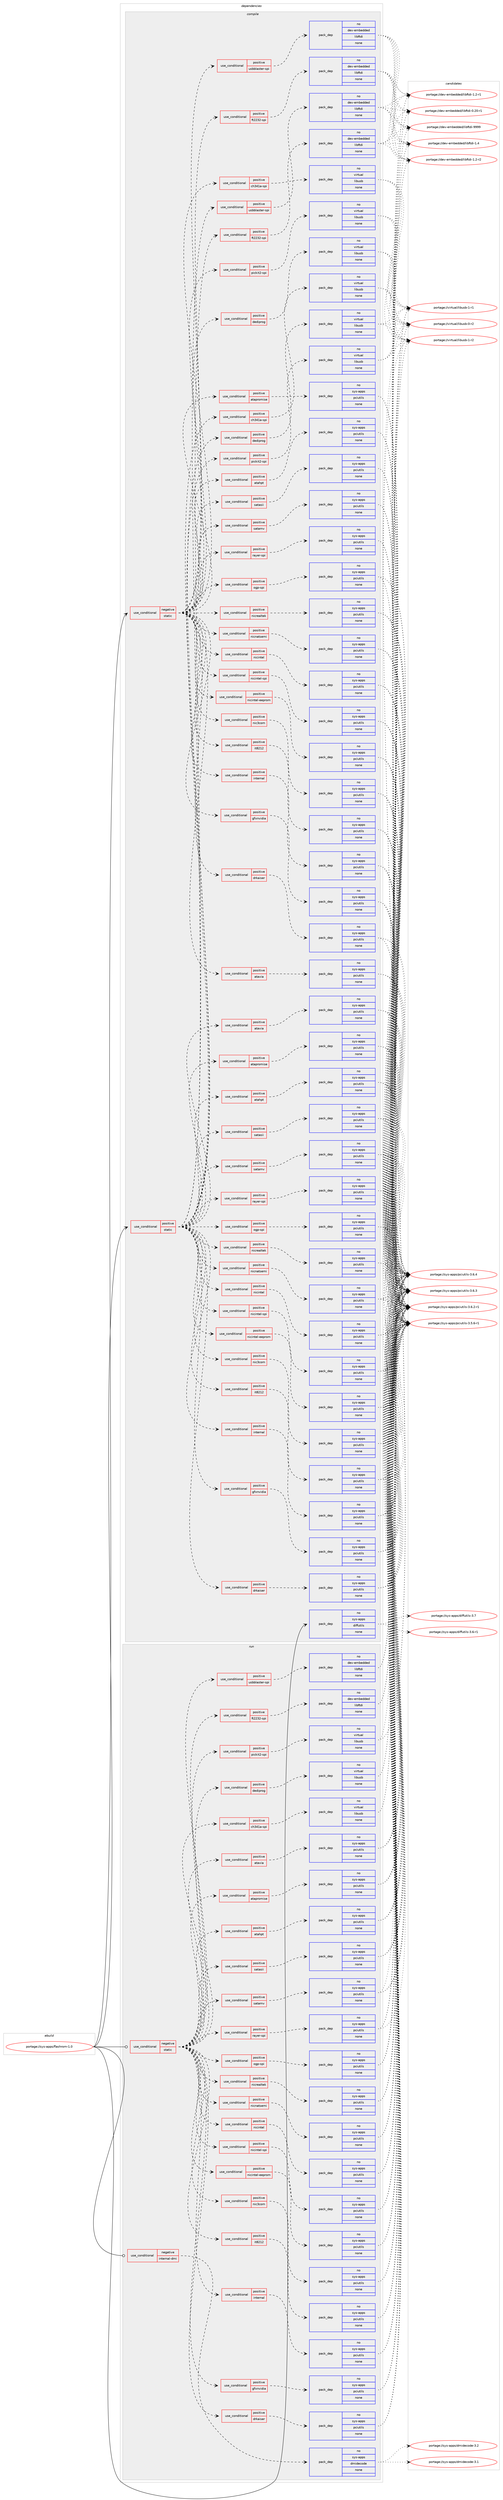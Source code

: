 digraph prolog {

# *************
# Graph options
# *************

newrank=true;
concentrate=true;
compound=true;
graph [rankdir=LR,fontname=Helvetica,fontsize=10,ranksep=1.5];#, ranksep=2.5, nodesep=0.2];
edge  [arrowhead=vee];
node  [fontname=Helvetica,fontsize=10];

# **********
# The ebuild
# **********

subgraph cluster_leftcol {
color=gray;
rank=same;
label=<<i>ebuild</i>>;
id [label="portage://sys-apps/flashrom-1.0", color=red, width=4, href="../sys-apps/flashrom-1.0.svg"];
}

# ****************
# The dependencies
# ****************

subgraph cluster_midcol {
color=gray;
label=<<i>dependencies</i>>;
subgraph cluster_compile {
fillcolor="#eeeeee";
style=filled;
label=<<i>compile</i>>;
subgraph cond14186 {
dependency65084 [label=<<TABLE BORDER="0" CELLBORDER="1" CELLSPACING="0" CELLPADDING="4"><TR><TD ROWSPAN="3" CELLPADDING="10">use_conditional</TD></TR><TR><TD>negative</TD></TR><TR><TD>static</TD></TR></TABLE>>, shape=none, color=red];
subgraph cond14187 {
dependency65085 [label=<<TABLE BORDER="0" CELLBORDER="1" CELLSPACING="0" CELLPADDING="4"><TR><TD ROWSPAN="3" CELLPADDING="10">use_conditional</TD></TR><TR><TD>positive</TD></TR><TR><TD>atahpt</TD></TR></TABLE>>, shape=none, color=red];
subgraph pack49579 {
dependency65086 [label=<<TABLE BORDER="0" CELLBORDER="1" CELLSPACING="0" CELLPADDING="4" WIDTH="220"><TR><TD ROWSPAN="6" CELLPADDING="30">pack_dep</TD></TR><TR><TD WIDTH="110">no</TD></TR><TR><TD>sys-apps</TD></TR><TR><TD>pciutils</TD></TR><TR><TD>none</TD></TR><TR><TD></TD></TR></TABLE>>, shape=none, color=blue];
}
dependency65085:e -> dependency65086:w [weight=20,style="dashed",arrowhead="vee"];
}
dependency65084:e -> dependency65085:w [weight=20,style="dashed",arrowhead="vee"];
subgraph cond14188 {
dependency65087 [label=<<TABLE BORDER="0" CELLBORDER="1" CELLSPACING="0" CELLPADDING="4"><TR><TD ROWSPAN="3" CELLPADDING="10">use_conditional</TD></TR><TR><TD>positive</TD></TR><TR><TD>atapromise</TD></TR></TABLE>>, shape=none, color=red];
subgraph pack49580 {
dependency65088 [label=<<TABLE BORDER="0" CELLBORDER="1" CELLSPACING="0" CELLPADDING="4" WIDTH="220"><TR><TD ROWSPAN="6" CELLPADDING="30">pack_dep</TD></TR><TR><TD WIDTH="110">no</TD></TR><TR><TD>sys-apps</TD></TR><TR><TD>pciutils</TD></TR><TR><TD>none</TD></TR><TR><TD></TD></TR></TABLE>>, shape=none, color=blue];
}
dependency65087:e -> dependency65088:w [weight=20,style="dashed",arrowhead="vee"];
}
dependency65084:e -> dependency65087:w [weight=20,style="dashed",arrowhead="vee"];
subgraph cond14189 {
dependency65089 [label=<<TABLE BORDER="0" CELLBORDER="1" CELLSPACING="0" CELLPADDING="4"><TR><TD ROWSPAN="3" CELLPADDING="10">use_conditional</TD></TR><TR><TD>positive</TD></TR><TR><TD>atavia</TD></TR></TABLE>>, shape=none, color=red];
subgraph pack49581 {
dependency65090 [label=<<TABLE BORDER="0" CELLBORDER="1" CELLSPACING="0" CELLPADDING="4" WIDTH="220"><TR><TD ROWSPAN="6" CELLPADDING="30">pack_dep</TD></TR><TR><TD WIDTH="110">no</TD></TR><TR><TD>sys-apps</TD></TR><TR><TD>pciutils</TD></TR><TR><TD>none</TD></TR><TR><TD></TD></TR></TABLE>>, shape=none, color=blue];
}
dependency65089:e -> dependency65090:w [weight=20,style="dashed",arrowhead="vee"];
}
dependency65084:e -> dependency65089:w [weight=20,style="dashed",arrowhead="vee"];
subgraph cond14190 {
dependency65091 [label=<<TABLE BORDER="0" CELLBORDER="1" CELLSPACING="0" CELLPADDING="4"><TR><TD ROWSPAN="3" CELLPADDING="10">use_conditional</TD></TR><TR><TD>positive</TD></TR><TR><TD>ch341a-spi</TD></TR></TABLE>>, shape=none, color=red];
subgraph pack49582 {
dependency65092 [label=<<TABLE BORDER="0" CELLBORDER="1" CELLSPACING="0" CELLPADDING="4" WIDTH="220"><TR><TD ROWSPAN="6" CELLPADDING="30">pack_dep</TD></TR><TR><TD WIDTH="110">no</TD></TR><TR><TD>virtual</TD></TR><TR><TD>libusb</TD></TR><TR><TD>none</TD></TR><TR><TD></TD></TR></TABLE>>, shape=none, color=blue];
}
dependency65091:e -> dependency65092:w [weight=20,style="dashed",arrowhead="vee"];
}
dependency65084:e -> dependency65091:w [weight=20,style="dashed",arrowhead="vee"];
subgraph cond14191 {
dependency65093 [label=<<TABLE BORDER="0" CELLBORDER="1" CELLSPACING="0" CELLPADDING="4"><TR><TD ROWSPAN="3" CELLPADDING="10">use_conditional</TD></TR><TR><TD>positive</TD></TR><TR><TD>dediprog</TD></TR></TABLE>>, shape=none, color=red];
subgraph pack49583 {
dependency65094 [label=<<TABLE BORDER="0" CELLBORDER="1" CELLSPACING="0" CELLPADDING="4" WIDTH="220"><TR><TD ROWSPAN="6" CELLPADDING="30">pack_dep</TD></TR><TR><TD WIDTH="110">no</TD></TR><TR><TD>virtual</TD></TR><TR><TD>libusb</TD></TR><TR><TD>none</TD></TR><TR><TD></TD></TR></TABLE>>, shape=none, color=blue];
}
dependency65093:e -> dependency65094:w [weight=20,style="dashed",arrowhead="vee"];
}
dependency65084:e -> dependency65093:w [weight=20,style="dashed",arrowhead="vee"];
subgraph cond14192 {
dependency65095 [label=<<TABLE BORDER="0" CELLBORDER="1" CELLSPACING="0" CELLPADDING="4"><TR><TD ROWSPAN="3" CELLPADDING="10">use_conditional</TD></TR><TR><TD>positive</TD></TR><TR><TD>drkaiser</TD></TR></TABLE>>, shape=none, color=red];
subgraph pack49584 {
dependency65096 [label=<<TABLE BORDER="0" CELLBORDER="1" CELLSPACING="0" CELLPADDING="4" WIDTH="220"><TR><TD ROWSPAN="6" CELLPADDING="30">pack_dep</TD></TR><TR><TD WIDTH="110">no</TD></TR><TR><TD>sys-apps</TD></TR><TR><TD>pciutils</TD></TR><TR><TD>none</TD></TR><TR><TD></TD></TR></TABLE>>, shape=none, color=blue];
}
dependency65095:e -> dependency65096:w [weight=20,style="dashed",arrowhead="vee"];
}
dependency65084:e -> dependency65095:w [weight=20,style="dashed",arrowhead="vee"];
subgraph cond14193 {
dependency65097 [label=<<TABLE BORDER="0" CELLBORDER="1" CELLSPACING="0" CELLPADDING="4"><TR><TD ROWSPAN="3" CELLPADDING="10">use_conditional</TD></TR><TR><TD>positive</TD></TR><TR><TD>ft2232-spi</TD></TR></TABLE>>, shape=none, color=red];
subgraph pack49585 {
dependency65098 [label=<<TABLE BORDER="0" CELLBORDER="1" CELLSPACING="0" CELLPADDING="4" WIDTH="220"><TR><TD ROWSPAN="6" CELLPADDING="30">pack_dep</TD></TR><TR><TD WIDTH="110">no</TD></TR><TR><TD>dev-embedded</TD></TR><TR><TD>libftdi</TD></TR><TR><TD>none</TD></TR><TR><TD></TD></TR></TABLE>>, shape=none, color=blue];
}
dependency65097:e -> dependency65098:w [weight=20,style="dashed",arrowhead="vee"];
}
dependency65084:e -> dependency65097:w [weight=20,style="dashed",arrowhead="vee"];
subgraph cond14194 {
dependency65099 [label=<<TABLE BORDER="0" CELLBORDER="1" CELLSPACING="0" CELLPADDING="4"><TR><TD ROWSPAN="3" CELLPADDING="10">use_conditional</TD></TR><TR><TD>positive</TD></TR><TR><TD>gfxnvidia</TD></TR></TABLE>>, shape=none, color=red];
subgraph pack49586 {
dependency65100 [label=<<TABLE BORDER="0" CELLBORDER="1" CELLSPACING="0" CELLPADDING="4" WIDTH="220"><TR><TD ROWSPAN="6" CELLPADDING="30">pack_dep</TD></TR><TR><TD WIDTH="110">no</TD></TR><TR><TD>sys-apps</TD></TR><TR><TD>pciutils</TD></TR><TR><TD>none</TD></TR><TR><TD></TD></TR></TABLE>>, shape=none, color=blue];
}
dependency65099:e -> dependency65100:w [weight=20,style="dashed",arrowhead="vee"];
}
dependency65084:e -> dependency65099:w [weight=20,style="dashed",arrowhead="vee"];
subgraph cond14195 {
dependency65101 [label=<<TABLE BORDER="0" CELLBORDER="1" CELLSPACING="0" CELLPADDING="4"><TR><TD ROWSPAN="3" CELLPADDING="10">use_conditional</TD></TR><TR><TD>positive</TD></TR><TR><TD>internal</TD></TR></TABLE>>, shape=none, color=red];
subgraph pack49587 {
dependency65102 [label=<<TABLE BORDER="0" CELLBORDER="1" CELLSPACING="0" CELLPADDING="4" WIDTH="220"><TR><TD ROWSPAN="6" CELLPADDING="30">pack_dep</TD></TR><TR><TD WIDTH="110">no</TD></TR><TR><TD>sys-apps</TD></TR><TR><TD>pciutils</TD></TR><TR><TD>none</TD></TR><TR><TD></TD></TR></TABLE>>, shape=none, color=blue];
}
dependency65101:e -> dependency65102:w [weight=20,style="dashed",arrowhead="vee"];
}
dependency65084:e -> dependency65101:w [weight=20,style="dashed",arrowhead="vee"];
subgraph cond14196 {
dependency65103 [label=<<TABLE BORDER="0" CELLBORDER="1" CELLSPACING="0" CELLPADDING="4"><TR><TD ROWSPAN="3" CELLPADDING="10">use_conditional</TD></TR><TR><TD>positive</TD></TR><TR><TD>it8212</TD></TR></TABLE>>, shape=none, color=red];
subgraph pack49588 {
dependency65104 [label=<<TABLE BORDER="0" CELLBORDER="1" CELLSPACING="0" CELLPADDING="4" WIDTH="220"><TR><TD ROWSPAN="6" CELLPADDING="30">pack_dep</TD></TR><TR><TD WIDTH="110">no</TD></TR><TR><TD>sys-apps</TD></TR><TR><TD>pciutils</TD></TR><TR><TD>none</TD></TR><TR><TD></TD></TR></TABLE>>, shape=none, color=blue];
}
dependency65103:e -> dependency65104:w [weight=20,style="dashed",arrowhead="vee"];
}
dependency65084:e -> dependency65103:w [weight=20,style="dashed",arrowhead="vee"];
subgraph cond14197 {
dependency65105 [label=<<TABLE BORDER="0" CELLBORDER="1" CELLSPACING="0" CELLPADDING="4"><TR><TD ROWSPAN="3" CELLPADDING="10">use_conditional</TD></TR><TR><TD>positive</TD></TR><TR><TD>nic3com</TD></TR></TABLE>>, shape=none, color=red];
subgraph pack49589 {
dependency65106 [label=<<TABLE BORDER="0" CELLBORDER="1" CELLSPACING="0" CELLPADDING="4" WIDTH="220"><TR><TD ROWSPAN="6" CELLPADDING="30">pack_dep</TD></TR><TR><TD WIDTH="110">no</TD></TR><TR><TD>sys-apps</TD></TR><TR><TD>pciutils</TD></TR><TR><TD>none</TD></TR><TR><TD></TD></TR></TABLE>>, shape=none, color=blue];
}
dependency65105:e -> dependency65106:w [weight=20,style="dashed",arrowhead="vee"];
}
dependency65084:e -> dependency65105:w [weight=20,style="dashed",arrowhead="vee"];
subgraph cond14198 {
dependency65107 [label=<<TABLE BORDER="0" CELLBORDER="1" CELLSPACING="0" CELLPADDING="4"><TR><TD ROWSPAN="3" CELLPADDING="10">use_conditional</TD></TR><TR><TD>positive</TD></TR><TR><TD>nicintel-eeprom</TD></TR></TABLE>>, shape=none, color=red];
subgraph pack49590 {
dependency65108 [label=<<TABLE BORDER="0" CELLBORDER="1" CELLSPACING="0" CELLPADDING="4" WIDTH="220"><TR><TD ROWSPAN="6" CELLPADDING="30">pack_dep</TD></TR><TR><TD WIDTH="110">no</TD></TR><TR><TD>sys-apps</TD></TR><TR><TD>pciutils</TD></TR><TR><TD>none</TD></TR><TR><TD></TD></TR></TABLE>>, shape=none, color=blue];
}
dependency65107:e -> dependency65108:w [weight=20,style="dashed",arrowhead="vee"];
}
dependency65084:e -> dependency65107:w [weight=20,style="dashed",arrowhead="vee"];
subgraph cond14199 {
dependency65109 [label=<<TABLE BORDER="0" CELLBORDER="1" CELLSPACING="0" CELLPADDING="4"><TR><TD ROWSPAN="3" CELLPADDING="10">use_conditional</TD></TR><TR><TD>positive</TD></TR><TR><TD>nicintel-spi</TD></TR></TABLE>>, shape=none, color=red];
subgraph pack49591 {
dependency65110 [label=<<TABLE BORDER="0" CELLBORDER="1" CELLSPACING="0" CELLPADDING="4" WIDTH="220"><TR><TD ROWSPAN="6" CELLPADDING="30">pack_dep</TD></TR><TR><TD WIDTH="110">no</TD></TR><TR><TD>sys-apps</TD></TR><TR><TD>pciutils</TD></TR><TR><TD>none</TD></TR><TR><TD></TD></TR></TABLE>>, shape=none, color=blue];
}
dependency65109:e -> dependency65110:w [weight=20,style="dashed",arrowhead="vee"];
}
dependency65084:e -> dependency65109:w [weight=20,style="dashed",arrowhead="vee"];
subgraph cond14200 {
dependency65111 [label=<<TABLE BORDER="0" CELLBORDER="1" CELLSPACING="0" CELLPADDING="4"><TR><TD ROWSPAN="3" CELLPADDING="10">use_conditional</TD></TR><TR><TD>positive</TD></TR><TR><TD>nicintel</TD></TR></TABLE>>, shape=none, color=red];
subgraph pack49592 {
dependency65112 [label=<<TABLE BORDER="0" CELLBORDER="1" CELLSPACING="0" CELLPADDING="4" WIDTH="220"><TR><TD ROWSPAN="6" CELLPADDING="30">pack_dep</TD></TR><TR><TD WIDTH="110">no</TD></TR><TR><TD>sys-apps</TD></TR><TR><TD>pciutils</TD></TR><TR><TD>none</TD></TR><TR><TD></TD></TR></TABLE>>, shape=none, color=blue];
}
dependency65111:e -> dependency65112:w [weight=20,style="dashed",arrowhead="vee"];
}
dependency65084:e -> dependency65111:w [weight=20,style="dashed",arrowhead="vee"];
subgraph cond14201 {
dependency65113 [label=<<TABLE BORDER="0" CELLBORDER="1" CELLSPACING="0" CELLPADDING="4"><TR><TD ROWSPAN="3" CELLPADDING="10">use_conditional</TD></TR><TR><TD>positive</TD></TR><TR><TD>nicnatsemi</TD></TR></TABLE>>, shape=none, color=red];
subgraph pack49593 {
dependency65114 [label=<<TABLE BORDER="0" CELLBORDER="1" CELLSPACING="0" CELLPADDING="4" WIDTH="220"><TR><TD ROWSPAN="6" CELLPADDING="30">pack_dep</TD></TR><TR><TD WIDTH="110">no</TD></TR><TR><TD>sys-apps</TD></TR><TR><TD>pciutils</TD></TR><TR><TD>none</TD></TR><TR><TD></TD></TR></TABLE>>, shape=none, color=blue];
}
dependency65113:e -> dependency65114:w [weight=20,style="dashed",arrowhead="vee"];
}
dependency65084:e -> dependency65113:w [weight=20,style="dashed",arrowhead="vee"];
subgraph cond14202 {
dependency65115 [label=<<TABLE BORDER="0" CELLBORDER="1" CELLSPACING="0" CELLPADDING="4"><TR><TD ROWSPAN="3" CELLPADDING="10">use_conditional</TD></TR><TR><TD>positive</TD></TR><TR><TD>nicrealtek</TD></TR></TABLE>>, shape=none, color=red];
subgraph pack49594 {
dependency65116 [label=<<TABLE BORDER="0" CELLBORDER="1" CELLSPACING="0" CELLPADDING="4" WIDTH="220"><TR><TD ROWSPAN="6" CELLPADDING="30">pack_dep</TD></TR><TR><TD WIDTH="110">no</TD></TR><TR><TD>sys-apps</TD></TR><TR><TD>pciutils</TD></TR><TR><TD>none</TD></TR><TR><TD></TD></TR></TABLE>>, shape=none, color=blue];
}
dependency65115:e -> dependency65116:w [weight=20,style="dashed",arrowhead="vee"];
}
dependency65084:e -> dependency65115:w [weight=20,style="dashed",arrowhead="vee"];
subgraph cond14203 {
dependency65117 [label=<<TABLE BORDER="0" CELLBORDER="1" CELLSPACING="0" CELLPADDING="4"><TR><TD ROWSPAN="3" CELLPADDING="10">use_conditional</TD></TR><TR><TD>positive</TD></TR><TR><TD>ogp-spi</TD></TR></TABLE>>, shape=none, color=red];
subgraph pack49595 {
dependency65118 [label=<<TABLE BORDER="0" CELLBORDER="1" CELLSPACING="0" CELLPADDING="4" WIDTH="220"><TR><TD ROWSPAN="6" CELLPADDING="30">pack_dep</TD></TR><TR><TD WIDTH="110">no</TD></TR><TR><TD>sys-apps</TD></TR><TR><TD>pciutils</TD></TR><TR><TD>none</TD></TR><TR><TD></TD></TR></TABLE>>, shape=none, color=blue];
}
dependency65117:e -> dependency65118:w [weight=20,style="dashed",arrowhead="vee"];
}
dependency65084:e -> dependency65117:w [weight=20,style="dashed",arrowhead="vee"];
subgraph cond14204 {
dependency65119 [label=<<TABLE BORDER="0" CELLBORDER="1" CELLSPACING="0" CELLPADDING="4"><TR><TD ROWSPAN="3" CELLPADDING="10">use_conditional</TD></TR><TR><TD>positive</TD></TR><TR><TD>pickit2-spi</TD></TR></TABLE>>, shape=none, color=red];
subgraph pack49596 {
dependency65120 [label=<<TABLE BORDER="0" CELLBORDER="1" CELLSPACING="0" CELLPADDING="4" WIDTH="220"><TR><TD ROWSPAN="6" CELLPADDING="30">pack_dep</TD></TR><TR><TD WIDTH="110">no</TD></TR><TR><TD>virtual</TD></TR><TR><TD>libusb</TD></TR><TR><TD>none</TD></TR><TR><TD></TD></TR></TABLE>>, shape=none, color=blue];
}
dependency65119:e -> dependency65120:w [weight=20,style="dashed",arrowhead="vee"];
}
dependency65084:e -> dependency65119:w [weight=20,style="dashed",arrowhead="vee"];
subgraph cond14205 {
dependency65121 [label=<<TABLE BORDER="0" CELLBORDER="1" CELLSPACING="0" CELLPADDING="4"><TR><TD ROWSPAN="3" CELLPADDING="10">use_conditional</TD></TR><TR><TD>positive</TD></TR><TR><TD>rayer-spi</TD></TR></TABLE>>, shape=none, color=red];
subgraph pack49597 {
dependency65122 [label=<<TABLE BORDER="0" CELLBORDER="1" CELLSPACING="0" CELLPADDING="4" WIDTH="220"><TR><TD ROWSPAN="6" CELLPADDING="30">pack_dep</TD></TR><TR><TD WIDTH="110">no</TD></TR><TR><TD>sys-apps</TD></TR><TR><TD>pciutils</TD></TR><TR><TD>none</TD></TR><TR><TD></TD></TR></TABLE>>, shape=none, color=blue];
}
dependency65121:e -> dependency65122:w [weight=20,style="dashed",arrowhead="vee"];
}
dependency65084:e -> dependency65121:w [weight=20,style="dashed",arrowhead="vee"];
subgraph cond14206 {
dependency65123 [label=<<TABLE BORDER="0" CELLBORDER="1" CELLSPACING="0" CELLPADDING="4"><TR><TD ROWSPAN="3" CELLPADDING="10">use_conditional</TD></TR><TR><TD>positive</TD></TR><TR><TD>satamv</TD></TR></TABLE>>, shape=none, color=red];
subgraph pack49598 {
dependency65124 [label=<<TABLE BORDER="0" CELLBORDER="1" CELLSPACING="0" CELLPADDING="4" WIDTH="220"><TR><TD ROWSPAN="6" CELLPADDING="30">pack_dep</TD></TR><TR><TD WIDTH="110">no</TD></TR><TR><TD>sys-apps</TD></TR><TR><TD>pciutils</TD></TR><TR><TD>none</TD></TR><TR><TD></TD></TR></TABLE>>, shape=none, color=blue];
}
dependency65123:e -> dependency65124:w [weight=20,style="dashed",arrowhead="vee"];
}
dependency65084:e -> dependency65123:w [weight=20,style="dashed",arrowhead="vee"];
subgraph cond14207 {
dependency65125 [label=<<TABLE BORDER="0" CELLBORDER="1" CELLSPACING="0" CELLPADDING="4"><TR><TD ROWSPAN="3" CELLPADDING="10">use_conditional</TD></TR><TR><TD>positive</TD></TR><TR><TD>satasii</TD></TR></TABLE>>, shape=none, color=red];
subgraph pack49599 {
dependency65126 [label=<<TABLE BORDER="0" CELLBORDER="1" CELLSPACING="0" CELLPADDING="4" WIDTH="220"><TR><TD ROWSPAN="6" CELLPADDING="30">pack_dep</TD></TR><TR><TD WIDTH="110">no</TD></TR><TR><TD>sys-apps</TD></TR><TR><TD>pciutils</TD></TR><TR><TD>none</TD></TR><TR><TD></TD></TR></TABLE>>, shape=none, color=blue];
}
dependency65125:e -> dependency65126:w [weight=20,style="dashed",arrowhead="vee"];
}
dependency65084:e -> dependency65125:w [weight=20,style="dashed",arrowhead="vee"];
subgraph cond14208 {
dependency65127 [label=<<TABLE BORDER="0" CELLBORDER="1" CELLSPACING="0" CELLPADDING="4"><TR><TD ROWSPAN="3" CELLPADDING="10">use_conditional</TD></TR><TR><TD>positive</TD></TR><TR><TD>usbblaster-spi</TD></TR></TABLE>>, shape=none, color=red];
subgraph pack49600 {
dependency65128 [label=<<TABLE BORDER="0" CELLBORDER="1" CELLSPACING="0" CELLPADDING="4" WIDTH="220"><TR><TD ROWSPAN="6" CELLPADDING="30">pack_dep</TD></TR><TR><TD WIDTH="110">no</TD></TR><TR><TD>dev-embedded</TD></TR><TR><TD>libftdi</TD></TR><TR><TD>none</TD></TR><TR><TD></TD></TR></TABLE>>, shape=none, color=blue];
}
dependency65127:e -> dependency65128:w [weight=20,style="dashed",arrowhead="vee"];
}
dependency65084:e -> dependency65127:w [weight=20,style="dashed",arrowhead="vee"];
}
id:e -> dependency65084:w [weight=20,style="solid",arrowhead="vee"];
subgraph cond14209 {
dependency65129 [label=<<TABLE BORDER="0" CELLBORDER="1" CELLSPACING="0" CELLPADDING="4"><TR><TD ROWSPAN="3" CELLPADDING="10">use_conditional</TD></TR><TR><TD>positive</TD></TR><TR><TD>static</TD></TR></TABLE>>, shape=none, color=red];
subgraph cond14210 {
dependency65130 [label=<<TABLE BORDER="0" CELLBORDER="1" CELLSPACING="0" CELLPADDING="4"><TR><TD ROWSPAN="3" CELLPADDING="10">use_conditional</TD></TR><TR><TD>positive</TD></TR><TR><TD>atahpt</TD></TR></TABLE>>, shape=none, color=red];
subgraph pack49601 {
dependency65131 [label=<<TABLE BORDER="0" CELLBORDER="1" CELLSPACING="0" CELLPADDING="4" WIDTH="220"><TR><TD ROWSPAN="6" CELLPADDING="30">pack_dep</TD></TR><TR><TD WIDTH="110">no</TD></TR><TR><TD>sys-apps</TD></TR><TR><TD>pciutils</TD></TR><TR><TD>none</TD></TR><TR><TD></TD></TR></TABLE>>, shape=none, color=blue];
}
dependency65130:e -> dependency65131:w [weight=20,style="dashed",arrowhead="vee"];
}
dependency65129:e -> dependency65130:w [weight=20,style="dashed",arrowhead="vee"];
subgraph cond14211 {
dependency65132 [label=<<TABLE BORDER="0" CELLBORDER="1" CELLSPACING="0" CELLPADDING="4"><TR><TD ROWSPAN="3" CELLPADDING="10">use_conditional</TD></TR><TR><TD>positive</TD></TR><TR><TD>atapromise</TD></TR></TABLE>>, shape=none, color=red];
subgraph pack49602 {
dependency65133 [label=<<TABLE BORDER="0" CELLBORDER="1" CELLSPACING="0" CELLPADDING="4" WIDTH="220"><TR><TD ROWSPAN="6" CELLPADDING="30">pack_dep</TD></TR><TR><TD WIDTH="110">no</TD></TR><TR><TD>sys-apps</TD></TR><TR><TD>pciutils</TD></TR><TR><TD>none</TD></TR><TR><TD></TD></TR></TABLE>>, shape=none, color=blue];
}
dependency65132:e -> dependency65133:w [weight=20,style="dashed",arrowhead="vee"];
}
dependency65129:e -> dependency65132:w [weight=20,style="dashed",arrowhead="vee"];
subgraph cond14212 {
dependency65134 [label=<<TABLE BORDER="0" CELLBORDER="1" CELLSPACING="0" CELLPADDING="4"><TR><TD ROWSPAN="3" CELLPADDING="10">use_conditional</TD></TR><TR><TD>positive</TD></TR><TR><TD>atavia</TD></TR></TABLE>>, shape=none, color=red];
subgraph pack49603 {
dependency65135 [label=<<TABLE BORDER="0" CELLBORDER="1" CELLSPACING="0" CELLPADDING="4" WIDTH="220"><TR><TD ROWSPAN="6" CELLPADDING="30">pack_dep</TD></TR><TR><TD WIDTH="110">no</TD></TR><TR><TD>sys-apps</TD></TR><TR><TD>pciutils</TD></TR><TR><TD>none</TD></TR><TR><TD></TD></TR></TABLE>>, shape=none, color=blue];
}
dependency65134:e -> dependency65135:w [weight=20,style="dashed",arrowhead="vee"];
}
dependency65129:e -> dependency65134:w [weight=20,style="dashed",arrowhead="vee"];
subgraph cond14213 {
dependency65136 [label=<<TABLE BORDER="0" CELLBORDER="1" CELLSPACING="0" CELLPADDING="4"><TR><TD ROWSPAN="3" CELLPADDING="10">use_conditional</TD></TR><TR><TD>positive</TD></TR><TR><TD>ch341a-spi</TD></TR></TABLE>>, shape=none, color=red];
subgraph pack49604 {
dependency65137 [label=<<TABLE BORDER="0" CELLBORDER="1" CELLSPACING="0" CELLPADDING="4" WIDTH="220"><TR><TD ROWSPAN="6" CELLPADDING="30">pack_dep</TD></TR><TR><TD WIDTH="110">no</TD></TR><TR><TD>virtual</TD></TR><TR><TD>libusb</TD></TR><TR><TD>none</TD></TR><TR><TD></TD></TR></TABLE>>, shape=none, color=blue];
}
dependency65136:e -> dependency65137:w [weight=20,style="dashed",arrowhead="vee"];
}
dependency65129:e -> dependency65136:w [weight=20,style="dashed",arrowhead="vee"];
subgraph cond14214 {
dependency65138 [label=<<TABLE BORDER="0" CELLBORDER="1" CELLSPACING="0" CELLPADDING="4"><TR><TD ROWSPAN="3" CELLPADDING="10">use_conditional</TD></TR><TR><TD>positive</TD></TR><TR><TD>dediprog</TD></TR></TABLE>>, shape=none, color=red];
subgraph pack49605 {
dependency65139 [label=<<TABLE BORDER="0" CELLBORDER="1" CELLSPACING="0" CELLPADDING="4" WIDTH="220"><TR><TD ROWSPAN="6" CELLPADDING="30">pack_dep</TD></TR><TR><TD WIDTH="110">no</TD></TR><TR><TD>virtual</TD></TR><TR><TD>libusb</TD></TR><TR><TD>none</TD></TR><TR><TD></TD></TR></TABLE>>, shape=none, color=blue];
}
dependency65138:e -> dependency65139:w [weight=20,style="dashed",arrowhead="vee"];
}
dependency65129:e -> dependency65138:w [weight=20,style="dashed",arrowhead="vee"];
subgraph cond14215 {
dependency65140 [label=<<TABLE BORDER="0" CELLBORDER="1" CELLSPACING="0" CELLPADDING="4"><TR><TD ROWSPAN="3" CELLPADDING="10">use_conditional</TD></TR><TR><TD>positive</TD></TR><TR><TD>drkaiser</TD></TR></TABLE>>, shape=none, color=red];
subgraph pack49606 {
dependency65141 [label=<<TABLE BORDER="0" CELLBORDER="1" CELLSPACING="0" CELLPADDING="4" WIDTH="220"><TR><TD ROWSPAN="6" CELLPADDING="30">pack_dep</TD></TR><TR><TD WIDTH="110">no</TD></TR><TR><TD>sys-apps</TD></TR><TR><TD>pciutils</TD></TR><TR><TD>none</TD></TR><TR><TD></TD></TR></TABLE>>, shape=none, color=blue];
}
dependency65140:e -> dependency65141:w [weight=20,style="dashed",arrowhead="vee"];
}
dependency65129:e -> dependency65140:w [weight=20,style="dashed",arrowhead="vee"];
subgraph cond14216 {
dependency65142 [label=<<TABLE BORDER="0" CELLBORDER="1" CELLSPACING="0" CELLPADDING="4"><TR><TD ROWSPAN="3" CELLPADDING="10">use_conditional</TD></TR><TR><TD>positive</TD></TR><TR><TD>ft2232-spi</TD></TR></TABLE>>, shape=none, color=red];
subgraph pack49607 {
dependency65143 [label=<<TABLE BORDER="0" CELLBORDER="1" CELLSPACING="0" CELLPADDING="4" WIDTH="220"><TR><TD ROWSPAN="6" CELLPADDING="30">pack_dep</TD></TR><TR><TD WIDTH="110">no</TD></TR><TR><TD>dev-embedded</TD></TR><TR><TD>libftdi</TD></TR><TR><TD>none</TD></TR><TR><TD></TD></TR></TABLE>>, shape=none, color=blue];
}
dependency65142:e -> dependency65143:w [weight=20,style="dashed",arrowhead="vee"];
}
dependency65129:e -> dependency65142:w [weight=20,style="dashed",arrowhead="vee"];
subgraph cond14217 {
dependency65144 [label=<<TABLE BORDER="0" CELLBORDER="1" CELLSPACING="0" CELLPADDING="4"><TR><TD ROWSPAN="3" CELLPADDING="10">use_conditional</TD></TR><TR><TD>positive</TD></TR><TR><TD>gfxnvidia</TD></TR></TABLE>>, shape=none, color=red];
subgraph pack49608 {
dependency65145 [label=<<TABLE BORDER="0" CELLBORDER="1" CELLSPACING="0" CELLPADDING="4" WIDTH="220"><TR><TD ROWSPAN="6" CELLPADDING="30">pack_dep</TD></TR><TR><TD WIDTH="110">no</TD></TR><TR><TD>sys-apps</TD></TR><TR><TD>pciutils</TD></TR><TR><TD>none</TD></TR><TR><TD></TD></TR></TABLE>>, shape=none, color=blue];
}
dependency65144:e -> dependency65145:w [weight=20,style="dashed",arrowhead="vee"];
}
dependency65129:e -> dependency65144:w [weight=20,style="dashed",arrowhead="vee"];
subgraph cond14218 {
dependency65146 [label=<<TABLE BORDER="0" CELLBORDER="1" CELLSPACING="0" CELLPADDING="4"><TR><TD ROWSPAN="3" CELLPADDING="10">use_conditional</TD></TR><TR><TD>positive</TD></TR><TR><TD>internal</TD></TR></TABLE>>, shape=none, color=red];
subgraph pack49609 {
dependency65147 [label=<<TABLE BORDER="0" CELLBORDER="1" CELLSPACING="0" CELLPADDING="4" WIDTH="220"><TR><TD ROWSPAN="6" CELLPADDING="30">pack_dep</TD></TR><TR><TD WIDTH="110">no</TD></TR><TR><TD>sys-apps</TD></TR><TR><TD>pciutils</TD></TR><TR><TD>none</TD></TR><TR><TD></TD></TR></TABLE>>, shape=none, color=blue];
}
dependency65146:e -> dependency65147:w [weight=20,style="dashed",arrowhead="vee"];
}
dependency65129:e -> dependency65146:w [weight=20,style="dashed",arrowhead="vee"];
subgraph cond14219 {
dependency65148 [label=<<TABLE BORDER="0" CELLBORDER="1" CELLSPACING="0" CELLPADDING="4"><TR><TD ROWSPAN="3" CELLPADDING="10">use_conditional</TD></TR><TR><TD>positive</TD></TR><TR><TD>it8212</TD></TR></TABLE>>, shape=none, color=red];
subgraph pack49610 {
dependency65149 [label=<<TABLE BORDER="0" CELLBORDER="1" CELLSPACING="0" CELLPADDING="4" WIDTH="220"><TR><TD ROWSPAN="6" CELLPADDING="30">pack_dep</TD></TR><TR><TD WIDTH="110">no</TD></TR><TR><TD>sys-apps</TD></TR><TR><TD>pciutils</TD></TR><TR><TD>none</TD></TR><TR><TD></TD></TR></TABLE>>, shape=none, color=blue];
}
dependency65148:e -> dependency65149:w [weight=20,style="dashed",arrowhead="vee"];
}
dependency65129:e -> dependency65148:w [weight=20,style="dashed",arrowhead="vee"];
subgraph cond14220 {
dependency65150 [label=<<TABLE BORDER="0" CELLBORDER="1" CELLSPACING="0" CELLPADDING="4"><TR><TD ROWSPAN="3" CELLPADDING="10">use_conditional</TD></TR><TR><TD>positive</TD></TR><TR><TD>nic3com</TD></TR></TABLE>>, shape=none, color=red];
subgraph pack49611 {
dependency65151 [label=<<TABLE BORDER="0" CELLBORDER="1" CELLSPACING="0" CELLPADDING="4" WIDTH="220"><TR><TD ROWSPAN="6" CELLPADDING="30">pack_dep</TD></TR><TR><TD WIDTH="110">no</TD></TR><TR><TD>sys-apps</TD></TR><TR><TD>pciutils</TD></TR><TR><TD>none</TD></TR><TR><TD></TD></TR></TABLE>>, shape=none, color=blue];
}
dependency65150:e -> dependency65151:w [weight=20,style="dashed",arrowhead="vee"];
}
dependency65129:e -> dependency65150:w [weight=20,style="dashed",arrowhead="vee"];
subgraph cond14221 {
dependency65152 [label=<<TABLE BORDER="0" CELLBORDER="1" CELLSPACING="0" CELLPADDING="4"><TR><TD ROWSPAN="3" CELLPADDING="10">use_conditional</TD></TR><TR><TD>positive</TD></TR><TR><TD>nicintel-eeprom</TD></TR></TABLE>>, shape=none, color=red];
subgraph pack49612 {
dependency65153 [label=<<TABLE BORDER="0" CELLBORDER="1" CELLSPACING="0" CELLPADDING="4" WIDTH="220"><TR><TD ROWSPAN="6" CELLPADDING="30">pack_dep</TD></TR><TR><TD WIDTH="110">no</TD></TR><TR><TD>sys-apps</TD></TR><TR><TD>pciutils</TD></TR><TR><TD>none</TD></TR><TR><TD></TD></TR></TABLE>>, shape=none, color=blue];
}
dependency65152:e -> dependency65153:w [weight=20,style="dashed",arrowhead="vee"];
}
dependency65129:e -> dependency65152:w [weight=20,style="dashed",arrowhead="vee"];
subgraph cond14222 {
dependency65154 [label=<<TABLE BORDER="0" CELLBORDER="1" CELLSPACING="0" CELLPADDING="4"><TR><TD ROWSPAN="3" CELLPADDING="10">use_conditional</TD></TR><TR><TD>positive</TD></TR><TR><TD>nicintel-spi</TD></TR></TABLE>>, shape=none, color=red];
subgraph pack49613 {
dependency65155 [label=<<TABLE BORDER="0" CELLBORDER="1" CELLSPACING="0" CELLPADDING="4" WIDTH="220"><TR><TD ROWSPAN="6" CELLPADDING="30">pack_dep</TD></TR><TR><TD WIDTH="110">no</TD></TR><TR><TD>sys-apps</TD></TR><TR><TD>pciutils</TD></TR><TR><TD>none</TD></TR><TR><TD></TD></TR></TABLE>>, shape=none, color=blue];
}
dependency65154:e -> dependency65155:w [weight=20,style="dashed",arrowhead="vee"];
}
dependency65129:e -> dependency65154:w [weight=20,style="dashed",arrowhead="vee"];
subgraph cond14223 {
dependency65156 [label=<<TABLE BORDER="0" CELLBORDER="1" CELLSPACING="0" CELLPADDING="4"><TR><TD ROWSPAN="3" CELLPADDING="10">use_conditional</TD></TR><TR><TD>positive</TD></TR><TR><TD>nicintel</TD></TR></TABLE>>, shape=none, color=red];
subgraph pack49614 {
dependency65157 [label=<<TABLE BORDER="0" CELLBORDER="1" CELLSPACING="0" CELLPADDING="4" WIDTH="220"><TR><TD ROWSPAN="6" CELLPADDING="30">pack_dep</TD></TR><TR><TD WIDTH="110">no</TD></TR><TR><TD>sys-apps</TD></TR><TR><TD>pciutils</TD></TR><TR><TD>none</TD></TR><TR><TD></TD></TR></TABLE>>, shape=none, color=blue];
}
dependency65156:e -> dependency65157:w [weight=20,style="dashed",arrowhead="vee"];
}
dependency65129:e -> dependency65156:w [weight=20,style="dashed",arrowhead="vee"];
subgraph cond14224 {
dependency65158 [label=<<TABLE BORDER="0" CELLBORDER="1" CELLSPACING="0" CELLPADDING="4"><TR><TD ROWSPAN="3" CELLPADDING="10">use_conditional</TD></TR><TR><TD>positive</TD></TR><TR><TD>nicnatsemi</TD></TR></TABLE>>, shape=none, color=red];
subgraph pack49615 {
dependency65159 [label=<<TABLE BORDER="0" CELLBORDER="1" CELLSPACING="0" CELLPADDING="4" WIDTH="220"><TR><TD ROWSPAN="6" CELLPADDING="30">pack_dep</TD></TR><TR><TD WIDTH="110">no</TD></TR><TR><TD>sys-apps</TD></TR><TR><TD>pciutils</TD></TR><TR><TD>none</TD></TR><TR><TD></TD></TR></TABLE>>, shape=none, color=blue];
}
dependency65158:e -> dependency65159:w [weight=20,style="dashed",arrowhead="vee"];
}
dependency65129:e -> dependency65158:w [weight=20,style="dashed",arrowhead="vee"];
subgraph cond14225 {
dependency65160 [label=<<TABLE BORDER="0" CELLBORDER="1" CELLSPACING="0" CELLPADDING="4"><TR><TD ROWSPAN="3" CELLPADDING="10">use_conditional</TD></TR><TR><TD>positive</TD></TR><TR><TD>nicrealtek</TD></TR></TABLE>>, shape=none, color=red];
subgraph pack49616 {
dependency65161 [label=<<TABLE BORDER="0" CELLBORDER="1" CELLSPACING="0" CELLPADDING="4" WIDTH="220"><TR><TD ROWSPAN="6" CELLPADDING="30">pack_dep</TD></TR><TR><TD WIDTH="110">no</TD></TR><TR><TD>sys-apps</TD></TR><TR><TD>pciutils</TD></TR><TR><TD>none</TD></TR><TR><TD></TD></TR></TABLE>>, shape=none, color=blue];
}
dependency65160:e -> dependency65161:w [weight=20,style="dashed",arrowhead="vee"];
}
dependency65129:e -> dependency65160:w [weight=20,style="dashed",arrowhead="vee"];
subgraph cond14226 {
dependency65162 [label=<<TABLE BORDER="0" CELLBORDER="1" CELLSPACING="0" CELLPADDING="4"><TR><TD ROWSPAN="3" CELLPADDING="10">use_conditional</TD></TR><TR><TD>positive</TD></TR><TR><TD>ogp-spi</TD></TR></TABLE>>, shape=none, color=red];
subgraph pack49617 {
dependency65163 [label=<<TABLE BORDER="0" CELLBORDER="1" CELLSPACING="0" CELLPADDING="4" WIDTH="220"><TR><TD ROWSPAN="6" CELLPADDING="30">pack_dep</TD></TR><TR><TD WIDTH="110">no</TD></TR><TR><TD>sys-apps</TD></TR><TR><TD>pciutils</TD></TR><TR><TD>none</TD></TR><TR><TD></TD></TR></TABLE>>, shape=none, color=blue];
}
dependency65162:e -> dependency65163:w [weight=20,style="dashed",arrowhead="vee"];
}
dependency65129:e -> dependency65162:w [weight=20,style="dashed",arrowhead="vee"];
subgraph cond14227 {
dependency65164 [label=<<TABLE BORDER="0" CELLBORDER="1" CELLSPACING="0" CELLPADDING="4"><TR><TD ROWSPAN="3" CELLPADDING="10">use_conditional</TD></TR><TR><TD>positive</TD></TR><TR><TD>pickit2-spi</TD></TR></TABLE>>, shape=none, color=red];
subgraph pack49618 {
dependency65165 [label=<<TABLE BORDER="0" CELLBORDER="1" CELLSPACING="0" CELLPADDING="4" WIDTH="220"><TR><TD ROWSPAN="6" CELLPADDING="30">pack_dep</TD></TR><TR><TD WIDTH="110">no</TD></TR><TR><TD>virtual</TD></TR><TR><TD>libusb</TD></TR><TR><TD>none</TD></TR><TR><TD></TD></TR></TABLE>>, shape=none, color=blue];
}
dependency65164:e -> dependency65165:w [weight=20,style="dashed",arrowhead="vee"];
}
dependency65129:e -> dependency65164:w [weight=20,style="dashed",arrowhead="vee"];
subgraph cond14228 {
dependency65166 [label=<<TABLE BORDER="0" CELLBORDER="1" CELLSPACING="0" CELLPADDING="4"><TR><TD ROWSPAN="3" CELLPADDING="10">use_conditional</TD></TR><TR><TD>positive</TD></TR><TR><TD>rayer-spi</TD></TR></TABLE>>, shape=none, color=red];
subgraph pack49619 {
dependency65167 [label=<<TABLE BORDER="0" CELLBORDER="1" CELLSPACING="0" CELLPADDING="4" WIDTH="220"><TR><TD ROWSPAN="6" CELLPADDING="30">pack_dep</TD></TR><TR><TD WIDTH="110">no</TD></TR><TR><TD>sys-apps</TD></TR><TR><TD>pciutils</TD></TR><TR><TD>none</TD></TR><TR><TD></TD></TR></TABLE>>, shape=none, color=blue];
}
dependency65166:e -> dependency65167:w [weight=20,style="dashed",arrowhead="vee"];
}
dependency65129:e -> dependency65166:w [weight=20,style="dashed",arrowhead="vee"];
subgraph cond14229 {
dependency65168 [label=<<TABLE BORDER="0" CELLBORDER="1" CELLSPACING="0" CELLPADDING="4"><TR><TD ROWSPAN="3" CELLPADDING="10">use_conditional</TD></TR><TR><TD>positive</TD></TR><TR><TD>satamv</TD></TR></TABLE>>, shape=none, color=red];
subgraph pack49620 {
dependency65169 [label=<<TABLE BORDER="0" CELLBORDER="1" CELLSPACING="0" CELLPADDING="4" WIDTH="220"><TR><TD ROWSPAN="6" CELLPADDING="30">pack_dep</TD></TR><TR><TD WIDTH="110">no</TD></TR><TR><TD>sys-apps</TD></TR><TR><TD>pciutils</TD></TR><TR><TD>none</TD></TR><TR><TD></TD></TR></TABLE>>, shape=none, color=blue];
}
dependency65168:e -> dependency65169:w [weight=20,style="dashed",arrowhead="vee"];
}
dependency65129:e -> dependency65168:w [weight=20,style="dashed",arrowhead="vee"];
subgraph cond14230 {
dependency65170 [label=<<TABLE BORDER="0" CELLBORDER="1" CELLSPACING="0" CELLPADDING="4"><TR><TD ROWSPAN="3" CELLPADDING="10">use_conditional</TD></TR><TR><TD>positive</TD></TR><TR><TD>satasii</TD></TR></TABLE>>, shape=none, color=red];
subgraph pack49621 {
dependency65171 [label=<<TABLE BORDER="0" CELLBORDER="1" CELLSPACING="0" CELLPADDING="4" WIDTH="220"><TR><TD ROWSPAN="6" CELLPADDING="30">pack_dep</TD></TR><TR><TD WIDTH="110">no</TD></TR><TR><TD>sys-apps</TD></TR><TR><TD>pciutils</TD></TR><TR><TD>none</TD></TR><TR><TD></TD></TR></TABLE>>, shape=none, color=blue];
}
dependency65170:e -> dependency65171:w [weight=20,style="dashed",arrowhead="vee"];
}
dependency65129:e -> dependency65170:w [weight=20,style="dashed",arrowhead="vee"];
subgraph cond14231 {
dependency65172 [label=<<TABLE BORDER="0" CELLBORDER="1" CELLSPACING="0" CELLPADDING="4"><TR><TD ROWSPAN="3" CELLPADDING="10">use_conditional</TD></TR><TR><TD>positive</TD></TR><TR><TD>usbblaster-spi</TD></TR></TABLE>>, shape=none, color=red];
subgraph pack49622 {
dependency65173 [label=<<TABLE BORDER="0" CELLBORDER="1" CELLSPACING="0" CELLPADDING="4" WIDTH="220"><TR><TD ROWSPAN="6" CELLPADDING="30">pack_dep</TD></TR><TR><TD WIDTH="110">no</TD></TR><TR><TD>dev-embedded</TD></TR><TR><TD>libftdi</TD></TR><TR><TD>none</TD></TR><TR><TD></TD></TR></TABLE>>, shape=none, color=blue];
}
dependency65172:e -> dependency65173:w [weight=20,style="dashed",arrowhead="vee"];
}
dependency65129:e -> dependency65172:w [weight=20,style="dashed",arrowhead="vee"];
}
id:e -> dependency65129:w [weight=20,style="solid",arrowhead="vee"];
subgraph pack49623 {
dependency65174 [label=<<TABLE BORDER="0" CELLBORDER="1" CELLSPACING="0" CELLPADDING="4" WIDTH="220"><TR><TD ROWSPAN="6" CELLPADDING="30">pack_dep</TD></TR><TR><TD WIDTH="110">no</TD></TR><TR><TD>sys-apps</TD></TR><TR><TD>diffutils</TD></TR><TR><TD>none</TD></TR><TR><TD></TD></TR></TABLE>>, shape=none, color=blue];
}
id:e -> dependency65174:w [weight=20,style="solid",arrowhead="vee"];
}
subgraph cluster_compileandrun {
fillcolor="#eeeeee";
style=filled;
label=<<i>compile and run</i>>;
}
subgraph cluster_run {
fillcolor="#eeeeee";
style=filled;
label=<<i>run</i>>;
subgraph cond14232 {
dependency65175 [label=<<TABLE BORDER="0" CELLBORDER="1" CELLSPACING="0" CELLPADDING="4"><TR><TD ROWSPAN="3" CELLPADDING="10">use_conditional</TD></TR><TR><TD>negative</TD></TR><TR><TD>internal-dmi</TD></TR></TABLE>>, shape=none, color=red];
subgraph pack49624 {
dependency65176 [label=<<TABLE BORDER="0" CELLBORDER="1" CELLSPACING="0" CELLPADDING="4" WIDTH="220"><TR><TD ROWSPAN="6" CELLPADDING="30">pack_dep</TD></TR><TR><TD WIDTH="110">no</TD></TR><TR><TD>sys-apps</TD></TR><TR><TD>dmidecode</TD></TR><TR><TD>none</TD></TR><TR><TD></TD></TR></TABLE>>, shape=none, color=blue];
}
dependency65175:e -> dependency65176:w [weight=20,style="dashed",arrowhead="vee"];
}
id:e -> dependency65175:w [weight=20,style="solid",arrowhead="odot"];
subgraph cond14233 {
dependency65177 [label=<<TABLE BORDER="0" CELLBORDER="1" CELLSPACING="0" CELLPADDING="4"><TR><TD ROWSPAN="3" CELLPADDING="10">use_conditional</TD></TR><TR><TD>negative</TD></TR><TR><TD>static</TD></TR></TABLE>>, shape=none, color=red];
subgraph cond14234 {
dependency65178 [label=<<TABLE BORDER="0" CELLBORDER="1" CELLSPACING="0" CELLPADDING="4"><TR><TD ROWSPAN="3" CELLPADDING="10">use_conditional</TD></TR><TR><TD>positive</TD></TR><TR><TD>atahpt</TD></TR></TABLE>>, shape=none, color=red];
subgraph pack49625 {
dependency65179 [label=<<TABLE BORDER="0" CELLBORDER="1" CELLSPACING="0" CELLPADDING="4" WIDTH="220"><TR><TD ROWSPAN="6" CELLPADDING="30">pack_dep</TD></TR><TR><TD WIDTH="110">no</TD></TR><TR><TD>sys-apps</TD></TR><TR><TD>pciutils</TD></TR><TR><TD>none</TD></TR><TR><TD></TD></TR></TABLE>>, shape=none, color=blue];
}
dependency65178:e -> dependency65179:w [weight=20,style="dashed",arrowhead="vee"];
}
dependency65177:e -> dependency65178:w [weight=20,style="dashed",arrowhead="vee"];
subgraph cond14235 {
dependency65180 [label=<<TABLE BORDER="0" CELLBORDER="1" CELLSPACING="0" CELLPADDING="4"><TR><TD ROWSPAN="3" CELLPADDING="10">use_conditional</TD></TR><TR><TD>positive</TD></TR><TR><TD>atapromise</TD></TR></TABLE>>, shape=none, color=red];
subgraph pack49626 {
dependency65181 [label=<<TABLE BORDER="0" CELLBORDER="1" CELLSPACING="0" CELLPADDING="4" WIDTH="220"><TR><TD ROWSPAN="6" CELLPADDING="30">pack_dep</TD></TR><TR><TD WIDTH="110">no</TD></TR><TR><TD>sys-apps</TD></TR><TR><TD>pciutils</TD></TR><TR><TD>none</TD></TR><TR><TD></TD></TR></TABLE>>, shape=none, color=blue];
}
dependency65180:e -> dependency65181:w [weight=20,style="dashed",arrowhead="vee"];
}
dependency65177:e -> dependency65180:w [weight=20,style="dashed",arrowhead="vee"];
subgraph cond14236 {
dependency65182 [label=<<TABLE BORDER="0" CELLBORDER="1" CELLSPACING="0" CELLPADDING="4"><TR><TD ROWSPAN="3" CELLPADDING="10">use_conditional</TD></TR><TR><TD>positive</TD></TR><TR><TD>atavia</TD></TR></TABLE>>, shape=none, color=red];
subgraph pack49627 {
dependency65183 [label=<<TABLE BORDER="0" CELLBORDER="1" CELLSPACING="0" CELLPADDING="4" WIDTH="220"><TR><TD ROWSPAN="6" CELLPADDING="30">pack_dep</TD></TR><TR><TD WIDTH="110">no</TD></TR><TR><TD>sys-apps</TD></TR><TR><TD>pciutils</TD></TR><TR><TD>none</TD></TR><TR><TD></TD></TR></TABLE>>, shape=none, color=blue];
}
dependency65182:e -> dependency65183:w [weight=20,style="dashed",arrowhead="vee"];
}
dependency65177:e -> dependency65182:w [weight=20,style="dashed",arrowhead="vee"];
subgraph cond14237 {
dependency65184 [label=<<TABLE BORDER="0" CELLBORDER="1" CELLSPACING="0" CELLPADDING="4"><TR><TD ROWSPAN="3" CELLPADDING="10">use_conditional</TD></TR><TR><TD>positive</TD></TR><TR><TD>ch341a-spi</TD></TR></TABLE>>, shape=none, color=red];
subgraph pack49628 {
dependency65185 [label=<<TABLE BORDER="0" CELLBORDER="1" CELLSPACING="0" CELLPADDING="4" WIDTH="220"><TR><TD ROWSPAN="6" CELLPADDING="30">pack_dep</TD></TR><TR><TD WIDTH="110">no</TD></TR><TR><TD>virtual</TD></TR><TR><TD>libusb</TD></TR><TR><TD>none</TD></TR><TR><TD></TD></TR></TABLE>>, shape=none, color=blue];
}
dependency65184:e -> dependency65185:w [weight=20,style="dashed",arrowhead="vee"];
}
dependency65177:e -> dependency65184:w [weight=20,style="dashed",arrowhead="vee"];
subgraph cond14238 {
dependency65186 [label=<<TABLE BORDER="0" CELLBORDER="1" CELLSPACING="0" CELLPADDING="4"><TR><TD ROWSPAN="3" CELLPADDING="10">use_conditional</TD></TR><TR><TD>positive</TD></TR><TR><TD>dediprog</TD></TR></TABLE>>, shape=none, color=red];
subgraph pack49629 {
dependency65187 [label=<<TABLE BORDER="0" CELLBORDER="1" CELLSPACING="0" CELLPADDING="4" WIDTH="220"><TR><TD ROWSPAN="6" CELLPADDING="30">pack_dep</TD></TR><TR><TD WIDTH="110">no</TD></TR><TR><TD>virtual</TD></TR><TR><TD>libusb</TD></TR><TR><TD>none</TD></TR><TR><TD></TD></TR></TABLE>>, shape=none, color=blue];
}
dependency65186:e -> dependency65187:w [weight=20,style="dashed",arrowhead="vee"];
}
dependency65177:e -> dependency65186:w [weight=20,style="dashed",arrowhead="vee"];
subgraph cond14239 {
dependency65188 [label=<<TABLE BORDER="0" CELLBORDER="1" CELLSPACING="0" CELLPADDING="4"><TR><TD ROWSPAN="3" CELLPADDING="10">use_conditional</TD></TR><TR><TD>positive</TD></TR><TR><TD>drkaiser</TD></TR></TABLE>>, shape=none, color=red];
subgraph pack49630 {
dependency65189 [label=<<TABLE BORDER="0" CELLBORDER="1" CELLSPACING="0" CELLPADDING="4" WIDTH="220"><TR><TD ROWSPAN="6" CELLPADDING="30">pack_dep</TD></TR><TR><TD WIDTH="110">no</TD></TR><TR><TD>sys-apps</TD></TR><TR><TD>pciutils</TD></TR><TR><TD>none</TD></TR><TR><TD></TD></TR></TABLE>>, shape=none, color=blue];
}
dependency65188:e -> dependency65189:w [weight=20,style="dashed",arrowhead="vee"];
}
dependency65177:e -> dependency65188:w [weight=20,style="dashed",arrowhead="vee"];
subgraph cond14240 {
dependency65190 [label=<<TABLE BORDER="0" CELLBORDER="1" CELLSPACING="0" CELLPADDING="4"><TR><TD ROWSPAN="3" CELLPADDING="10">use_conditional</TD></TR><TR><TD>positive</TD></TR><TR><TD>ft2232-spi</TD></TR></TABLE>>, shape=none, color=red];
subgraph pack49631 {
dependency65191 [label=<<TABLE BORDER="0" CELLBORDER="1" CELLSPACING="0" CELLPADDING="4" WIDTH="220"><TR><TD ROWSPAN="6" CELLPADDING="30">pack_dep</TD></TR><TR><TD WIDTH="110">no</TD></TR><TR><TD>dev-embedded</TD></TR><TR><TD>libftdi</TD></TR><TR><TD>none</TD></TR><TR><TD></TD></TR></TABLE>>, shape=none, color=blue];
}
dependency65190:e -> dependency65191:w [weight=20,style="dashed",arrowhead="vee"];
}
dependency65177:e -> dependency65190:w [weight=20,style="dashed",arrowhead="vee"];
subgraph cond14241 {
dependency65192 [label=<<TABLE BORDER="0" CELLBORDER="1" CELLSPACING="0" CELLPADDING="4"><TR><TD ROWSPAN="3" CELLPADDING="10">use_conditional</TD></TR><TR><TD>positive</TD></TR><TR><TD>gfxnvidia</TD></TR></TABLE>>, shape=none, color=red];
subgraph pack49632 {
dependency65193 [label=<<TABLE BORDER="0" CELLBORDER="1" CELLSPACING="0" CELLPADDING="4" WIDTH="220"><TR><TD ROWSPAN="6" CELLPADDING="30">pack_dep</TD></TR><TR><TD WIDTH="110">no</TD></TR><TR><TD>sys-apps</TD></TR><TR><TD>pciutils</TD></TR><TR><TD>none</TD></TR><TR><TD></TD></TR></TABLE>>, shape=none, color=blue];
}
dependency65192:e -> dependency65193:w [weight=20,style="dashed",arrowhead="vee"];
}
dependency65177:e -> dependency65192:w [weight=20,style="dashed",arrowhead="vee"];
subgraph cond14242 {
dependency65194 [label=<<TABLE BORDER="0" CELLBORDER="1" CELLSPACING="0" CELLPADDING="4"><TR><TD ROWSPAN="3" CELLPADDING="10">use_conditional</TD></TR><TR><TD>positive</TD></TR><TR><TD>internal</TD></TR></TABLE>>, shape=none, color=red];
subgraph pack49633 {
dependency65195 [label=<<TABLE BORDER="0" CELLBORDER="1" CELLSPACING="0" CELLPADDING="4" WIDTH="220"><TR><TD ROWSPAN="6" CELLPADDING="30">pack_dep</TD></TR><TR><TD WIDTH="110">no</TD></TR><TR><TD>sys-apps</TD></TR><TR><TD>pciutils</TD></TR><TR><TD>none</TD></TR><TR><TD></TD></TR></TABLE>>, shape=none, color=blue];
}
dependency65194:e -> dependency65195:w [weight=20,style="dashed",arrowhead="vee"];
}
dependency65177:e -> dependency65194:w [weight=20,style="dashed",arrowhead="vee"];
subgraph cond14243 {
dependency65196 [label=<<TABLE BORDER="0" CELLBORDER="1" CELLSPACING="0" CELLPADDING="4"><TR><TD ROWSPAN="3" CELLPADDING="10">use_conditional</TD></TR><TR><TD>positive</TD></TR><TR><TD>it8212</TD></TR></TABLE>>, shape=none, color=red];
subgraph pack49634 {
dependency65197 [label=<<TABLE BORDER="0" CELLBORDER="1" CELLSPACING="0" CELLPADDING="4" WIDTH="220"><TR><TD ROWSPAN="6" CELLPADDING="30">pack_dep</TD></TR><TR><TD WIDTH="110">no</TD></TR><TR><TD>sys-apps</TD></TR><TR><TD>pciutils</TD></TR><TR><TD>none</TD></TR><TR><TD></TD></TR></TABLE>>, shape=none, color=blue];
}
dependency65196:e -> dependency65197:w [weight=20,style="dashed",arrowhead="vee"];
}
dependency65177:e -> dependency65196:w [weight=20,style="dashed",arrowhead="vee"];
subgraph cond14244 {
dependency65198 [label=<<TABLE BORDER="0" CELLBORDER="1" CELLSPACING="0" CELLPADDING="4"><TR><TD ROWSPAN="3" CELLPADDING="10">use_conditional</TD></TR><TR><TD>positive</TD></TR><TR><TD>nic3com</TD></TR></TABLE>>, shape=none, color=red];
subgraph pack49635 {
dependency65199 [label=<<TABLE BORDER="0" CELLBORDER="1" CELLSPACING="0" CELLPADDING="4" WIDTH="220"><TR><TD ROWSPAN="6" CELLPADDING="30">pack_dep</TD></TR><TR><TD WIDTH="110">no</TD></TR><TR><TD>sys-apps</TD></TR><TR><TD>pciutils</TD></TR><TR><TD>none</TD></TR><TR><TD></TD></TR></TABLE>>, shape=none, color=blue];
}
dependency65198:e -> dependency65199:w [weight=20,style="dashed",arrowhead="vee"];
}
dependency65177:e -> dependency65198:w [weight=20,style="dashed",arrowhead="vee"];
subgraph cond14245 {
dependency65200 [label=<<TABLE BORDER="0" CELLBORDER="1" CELLSPACING="0" CELLPADDING="4"><TR><TD ROWSPAN="3" CELLPADDING="10">use_conditional</TD></TR><TR><TD>positive</TD></TR><TR><TD>nicintel-eeprom</TD></TR></TABLE>>, shape=none, color=red];
subgraph pack49636 {
dependency65201 [label=<<TABLE BORDER="0" CELLBORDER="1" CELLSPACING="0" CELLPADDING="4" WIDTH="220"><TR><TD ROWSPAN="6" CELLPADDING="30">pack_dep</TD></TR><TR><TD WIDTH="110">no</TD></TR><TR><TD>sys-apps</TD></TR><TR><TD>pciutils</TD></TR><TR><TD>none</TD></TR><TR><TD></TD></TR></TABLE>>, shape=none, color=blue];
}
dependency65200:e -> dependency65201:w [weight=20,style="dashed",arrowhead="vee"];
}
dependency65177:e -> dependency65200:w [weight=20,style="dashed",arrowhead="vee"];
subgraph cond14246 {
dependency65202 [label=<<TABLE BORDER="0" CELLBORDER="1" CELLSPACING="0" CELLPADDING="4"><TR><TD ROWSPAN="3" CELLPADDING="10">use_conditional</TD></TR><TR><TD>positive</TD></TR><TR><TD>nicintel-spi</TD></TR></TABLE>>, shape=none, color=red];
subgraph pack49637 {
dependency65203 [label=<<TABLE BORDER="0" CELLBORDER="1" CELLSPACING="0" CELLPADDING="4" WIDTH="220"><TR><TD ROWSPAN="6" CELLPADDING="30">pack_dep</TD></TR><TR><TD WIDTH="110">no</TD></TR><TR><TD>sys-apps</TD></TR><TR><TD>pciutils</TD></TR><TR><TD>none</TD></TR><TR><TD></TD></TR></TABLE>>, shape=none, color=blue];
}
dependency65202:e -> dependency65203:w [weight=20,style="dashed",arrowhead="vee"];
}
dependency65177:e -> dependency65202:w [weight=20,style="dashed",arrowhead="vee"];
subgraph cond14247 {
dependency65204 [label=<<TABLE BORDER="0" CELLBORDER="1" CELLSPACING="0" CELLPADDING="4"><TR><TD ROWSPAN="3" CELLPADDING="10">use_conditional</TD></TR><TR><TD>positive</TD></TR><TR><TD>nicintel</TD></TR></TABLE>>, shape=none, color=red];
subgraph pack49638 {
dependency65205 [label=<<TABLE BORDER="0" CELLBORDER="1" CELLSPACING="0" CELLPADDING="4" WIDTH="220"><TR><TD ROWSPAN="6" CELLPADDING="30">pack_dep</TD></TR><TR><TD WIDTH="110">no</TD></TR><TR><TD>sys-apps</TD></TR><TR><TD>pciutils</TD></TR><TR><TD>none</TD></TR><TR><TD></TD></TR></TABLE>>, shape=none, color=blue];
}
dependency65204:e -> dependency65205:w [weight=20,style="dashed",arrowhead="vee"];
}
dependency65177:e -> dependency65204:w [weight=20,style="dashed",arrowhead="vee"];
subgraph cond14248 {
dependency65206 [label=<<TABLE BORDER="0" CELLBORDER="1" CELLSPACING="0" CELLPADDING="4"><TR><TD ROWSPAN="3" CELLPADDING="10">use_conditional</TD></TR><TR><TD>positive</TD></TR><TR><TD>nicnatsemi</TD></TR></TABLE>>, shape=none, color=red];
subgraph pack49639 {
dependency65207 [label=<<TABLE BORDER="0" CELLBORDER="1" CELLSPACING="0" CELLPADDING="4" WIDTH="220"><TR><TD ROWSPAN="6" CELLPADDING="30">pack_dep</TD></TR><TR><TD WIDTH="110">no</TD></TR><TR><TD>sys-apps</TD></TR><TR><TD>pciutils</TD></TR><TR><TD>none</TD></TR><TR><TD></TD></TR></TABLE>>, shape=none, color=blue];
}
dependency65206:e -> dependency65207:w [weight=20,style="dashed",arrowhead="vee"];
}
dependency65177:e -> dependency65206:w [weight=20,style="dashed",arrowhead="vee"];
subgraph cond14249 {
dependency65208 [label=<<TABLE BORDER="0" CELLBORDER="1" CELLSPACING="0" CELLPADDING="4"><TR><TD ROWSPAN="3" CELLPADDING="10">use_conditional</TD></TR><TR><TD>positive</TD></TR><TR><TD>nicrealtek</TD></TR></TABLE>>, shape=none, color=red];
subgraph pack49640 {
dependency65209 [label=<<TABLE BORDER="0" CELLBORDER="1" CELLSPACING="0" CELLPADDING="4" WIDTH="220"><TR><TD ROWSPAN="6" CELLPADDING="30">pack_dep</TD></TR><TR><TD WIDTH="110">no</TD></TR><TR><TD>sys-apps</TD></TR><TR><TD>pciutils</TD></TR><TR><TD>none</TD></TR><TR><TD></TD></TR></TABLE>>, shape=none, color=blue];
}
dependency65208:e -> dependency65209:w [weight=20,style="dashed",arrowhead="vee"];
}
dependency65177:e -> dependency65208:w [weight=20,style="dashed",arrowhead="vee"];
subgraph cond14250 {
dependency65210 [label=<<TABLE BORDER="0" CELLBORDER="1" CELLSPACING="0" CELLPADDING="4"><TR><TD ROWSPAN="3" CELLPADDING="10">use_conditional</TD></TR><TR><TD>positive</TD></TR><TR><TD>ogp-spi</TD></TR></TABLE>>, shape=none, color=red];
subgraph pack49641 {
dependency65211 [label=<<TABLE BORDER="0" CELLBORDER="1" CELLSPACING="0" CELLPADDING="4" WIDTH="220"><TR><TD ROWSPAN="6" CELLPADDING="30">pack_dep</TD></TR><TR><TD WIDTH="110">no</TD></TR><TR><TD>sys-apps</TD></TR><TR><TD>pciutils</TD></TR><TR><TD>none</TD></TR><TR><TD></TD></TR></TABLE>>, shape=none, color=blue];
}
dependency65210:e -> dependency65211:w [weight=20,style="dashed",arrowhead="vee"];
}
dependency65177:e -> dependency65210:w [weight=20,style="dashed",arrowhead="vee"];
subgraph cond14251 {
dependency65212 [label=<<TABLE BORDER="0" CELLBORDER="1" CELLSPACING="0" CELLPADDING="4"><TR><TD ROWSPAN="3" CELLPADDING="10">use_conditional</TD></TR><TR><TD>positive</TD></TR><TR><TD>pickit2-spi</TD></TR></TABLE>>, shape=none, color=red];
subgraph pack49642 {
dependency65213 [label=<<TABLE BORDER="0" CELLBORDER="1" CELLSPACING="0" CELLPADDING="4" WIDTH="220"><TR><TD ROWSPAN="6" CELLPADDING="30">pack_dep</TD></TR><TR><TD WIDTH="110">no</TD></TR><TR><TD>virtual</TD></TR><TR><TD>libusb</TD></TR><TR><TD>none</TD></TR><TR><TD></TD></TR></TABLE>>, shape=none, color=blue];
}
dependency65212:e -> dependency65213:w [weight=20,style="dashed",arrowhead="vee"];
}
dependency65177:e -> dependency65212:w [weight=20,style="dashed",arrowhead="vee"];
subgraph cond14252 {
dependency65214 [label=<<TABLE BORDER="0" CELLBORDER="1" CELLSPACING="0" CELLPADDING="4"><TR><TD ROWSPAN="3" CELLPADDING="10">use_conditional</TD></TR><TR><TD>positive</TD></TR><TR><TD>rayer-spi</TD></TR></TABLE>>, shape=none, color=red];
subgraph pack49643 {
dependency65215 [label=<<TABLE BORDER="0" CELLBORDER="1" CELLSPACING="0" CELLPADDING="4" WIDTH="220"><TR><TD ROWSPAN="6" CELLPADDING="30">pack_dep</TD></TR><TR><TD WIDTH="110">no</TD></TR><TR><TD>sys-apps</TD></TR><TR><TD>pciutils</TD></TR><TR><TD>none</TD></TR><TR><TD></TD></TR></TABLE>>, shape=none, color=blue];
}
dependency65214:e -> dependency65215:w [weight=20,style="dashed",arrowhead="vee"];
}
dependency65177:e -> dependency65214:w [weight=20,style="dashed",arrowhead="vee"];
subgraph cond14253 {
dependency65216 [label=<<TABLE BORDER="0" CELLBORDER="1" CELLSPACING="0" CELLPADDING="4"><TR><TD ROWSPAN="3" CELLPADDING="10">use_conditional</TD></TR><TR><TD>positive</TD></TR><TR><TD>satamv</TD></TR></TABLE>>, shape=none, color=red];
subgraph pack49644 {
dependency65217 [label=<<TABLE BORDER="0" CELLBORDER="1" CELLSPACING="0" CELLPADDING="4" WIDTH="220"><TR><TD ROWSPAN="6" CELLPADDING="30">pack_dep</TD></TR><TR><TD WIDTH="110">no</TD></TR><TR><TD>sys-apps</TD></TR><TR><TD>pciutils</TD></TR><TR><TD>none</TD></TR><TR><TD></TD></TR></TABLE>>, shape=none, color=blue];
}
dependency65216:e -> dependency65217:w [weight=20,style="dashed",arrowhead="vee"];
}
dependency65177:e -> dependency65216:w [weight=20,style="dashed",arrowhead="vee"];
subgraph cond14254 {
dependency65218 [label=<<TABLE BORDER="0" CELLBORDER="1" CELLSPACING="0" CELLPADDING="4"><TR><TD ROWSPAN="3" CELLPADDING="10">use_conditional</TD></TR><TR><TD>positive</TD></TR><TR><TD>satasii</TD></TR></TABLE>>, shape=none, color=red];
subgraph pack49645 {
dependency65219 [label=<<TABLE BORDER="0" CELLBORDER="1" CELLSPACING="0" CELLPADDING="4" WIDTH="220"><TR><TD ROWSPAN="6" CELLPADDING="30">pack_dep</TD></TR><TR><TD WIDTH="110">no</TD></TR><TR><TD>sys-apps</TD></TR><TR><TD>pciutils</TD></TR><TR><TD>none</TD></TR><TR><TD></TD></TR></TABLE>>, shape=none, color=blue];
}
dependency65218:e -> dependency65219:w [weight=20,style="dashed",arrowhead="vee"];
}
dependency65177:e -> dependency65218:w [weight=20,style="dashed",arrowhead="vee"];
subgraph cond14255 {
dependency65220 [label=<<TABLE BORDER="0" CELLBORDER="1" CELLSPACING="0" CELLPADDING="4"><TR><TD ROWSPAN="3" CELLPADDING="10">use_conditional</TD></TR><TR><TD>positive</TD></TR><TR><TD>usbblaster-spi</TD></TR></TABLE>>, shape=none, color=red];
subgraph pack49646 {
dependency65221 [label=<<TABLE BORDER="0" CELLBORDER="1" CELLSPACING="0" CELLPADDING="4" WIDTH="220"><TR><TD ROWSPAN="6" CELLPADDING="30">pack_dep</TD></TR><TR><TD WIDTH="110">no</TD></TR><TR><TD>dev-embedded</TD></TR><TR><TD>libftdi</TD></TR><TR><TD>none</TD></TR><TR><TD></TD></TR></TABLE>>, shape=none, color=blue];
}
dependency65220:e -> dependency65221:w [weight=20,style="dashed",arrowhead="vee"];
}
dependency65177:e -> dependency65220:w [weight=20,style="dashed",arrowhead="vee"];
}
id:e -> dependency65177:w [weight=20,style="solid",arrowhead="odot"];
}
}

# **************
# The candidates
# **************

subgraph cluster_choices {
rank=same;
color=gray;
label=<<i>candidates</i>>;

subgraph choice49579 {
color=black;
nodesep=1;
choice11512111545971121121154711299105117116105108115455146544652 [label="portage://sys-apps/pciutils-3.6.4", color=red, width=4,href="../sys-apps/pciutils-3.6.4.svg"];
choice11512111545971121121154711299105117116105108115455146544651 [label="portage://sys-apps/pciutils-3.6.3", color=red, width=4,href="../sys-apps/pciutils-3.6.3.svg"];
choice115121115459711211211547112991051171161051081154551465446504511449 [label="portage://sys-apps/pciutils-3.6.2-r1", color=red, width=4,href="../sys-apps/pciutils-3.6.2-r1.svg"];
choice115121115459711211211547112991051171161051081154551465346544511449 [label="portage://sys-apps/pciutils-3.5.6-r1", color=red, width=4,href="../sys-apps/pciutils-3.5.6-r1.svg"];
dependency65086:e -> choice11512111545971121121154711299105117116105108115455146544652:w [style=dotted,weight="100"];
dependency65086:e -> choice11512111545971121121154711299105117116105108115455146544651:w [style=dotted,weight="100"];
dependency65086:e -> choice115121115459711211211547112991051171161051081154551465446504511449:w [style=dotted,weight="100"];
dependency65086:e -> choice115121115459711211211547112991051171161051081154551465346544511449:w [style=dotted,weight="100"];
}
subgraph choice49580 {
color=black;
nodesep=1;
choice11512111545971121121154711299105117116105108115455146544652 [label="portage://sys-apps/pciutils-3.6.4", color=red, width=4,href="../sys-apps/pciutils-3.6.4.svg"];
choice11512111545971121121154711299105117116105108115455146544651 [label="portage://sys-apps/pciutils-3.6.3", color=red, width=4,href="../sys-apps/pciutils-3.6.3.svg"];
choice115121115459711211211547112991051171161051081154551465446504511449 [label="portage://sys-apps/pciutils-3.6.2-r1", color=red, width=4,href="../sys-apps/pciutils-3.6.2-r1.svg"];
choice115121115459711211211547112991051171161051081154551465346544511449 [label="portage://sys-apps/pciutils-3.5.6-r1", color=red, width=4,href="../sys-apps/pciutils-3.5.6-r1.svg"];
dependency65088:e -> choice11512111545971121121154711299105117116105108115455146544652:w [style=dotted,weight="100"];
dependency65088:e -> choice11512111545971121121154711299105117116105108115455146544651:w [style=dotted,weight="100"];
dependency65088:e -> choice115121115459711211211547112991051171161051081154551465446504511449:w [style=dotted,weight="100"];
dependency65088:e -> choice115121115459711211211547112991051171161051081154551465346544511449:w [style=dotted,weight="100"];
}
subgraph choice49581 {
color=black;
nodesep=1;
choice11512111545971121121154711299105117116105108115455146544652 [label="portage://sys-apps/pciutils-3.6.4", color=red, width=4,href="../sys-apps/pciutils-3.6.4.svg"];
choice11512111545971121121154711299105117116105108115455146544651 [label="portage://sys-apps/pciutils-3.6.3", color=red, width=4,href="../sys-apps/pciutils-3.6.3.svg"];
choice115121115459711211211547112991051171161051081154551465446504511449 [label="portage://sys-apps/pciutils-3.6.2-r1", color=red, width=4,href="../sys-apps/pciutils-3.6.2-r1.svg"];
choice115121115459711211211547112991051171161051081154551465346544511449 [label="portage://sys-apps/pciutils-3.5.6-r1", color=red, width=4,href="../sys-apps/pciutils-3.5.6-r1.svg"];
dependency65090:e -> choice11512111545971121121154711299105117116105108115455146544652:w [style=dotted,weight="100"];
dependency65090:e -> choice11512111545971121121154711299105117116105108115455146544651:w [style=dotted,weight="100"];
dependency65090:e -> choice115121115459711211211547112991051171161051081154551465446504511449:w [style=dotted,weight="100"];
dependency65090:e -> choice115121115459711211211547112991051171161051081154551465346544511449:w [style=dotted,weight="100"];
}
subgraph choice49582 {
color=black;
nodesep=1;
choice1181051141161179710847108105981171159845494511450 [label="portage://virtual/libusb-1-r2", color=red, width=4,href="../virtual/libusb-1-r2.svg"];
choice1181051141161179710847108105981171159845494511449 [label="portage://virtual/libusb-1-r1", color=red, width=4,href="../virtual/libusb-1-r1.svg"];
choice1181051141161179710847108105981171159845484511450 [label="portage://virtual/libusb-0-r2", color=red, width=4,href="../virtual/libusb-0-r2.svg"];
dependency65092:e -> choice1181051141161179710847108105981171159845494511450:w [style=dotted,weight="100"];
dependency65092:e -> choice1181051141161179710847108105981171159845494511449:w [style=dotted,weight="100"];
dependency65092:e -> choice1181051141161179710847108105981171159845484511450:w [style=dotted,weight="100"];
}
subgraph choice49583 {
color=black;
nodesep=1;
choice1181051141161179710847108105981171159845494511450 [label="portage://virtual/libusb-1-r2", color=red, width=4,href="../virtual/libusb-1-r2.svg"];
choice1181051141161179710847108105981171159845494511449 [label="portage://virtual/libusb-1-r1", color=red, width=4,href="../virtual/libusb-1-r1.svg"];
choice1181051141161179710847108105981171159845484511450 [label="portage://virtual/libusb-0-r2", color=red, width=4,href="../virtual/libusb-0-r2.svg"];
dependency65094:e -> choice1181051141161179710847108105981171159845494511450:w [style=dotted,weight="100"];
dependency65094:e -> choice1181051141161179710847108105981171159845494511449:w [style=dotted,weight="100"];
dependency65094:e -> choice1181051141161179710847108105981171159845484511450:w [style=dotted,weight="100"];
}
subgraph choice49584 {
color=black;
nodesep=1;
choice11512111545971121121154711299105117116105108115455146544652 [label="portage://sys-apps/pciutils-3.6.4", color=red, width=4,href="../sys-apps/pciutils-3.6.4.svg"];
choice11512111545971121121154711299105117116105108115455146544651 [label="portage://sys-apps/pciutils-3.6.3", color=red, width=4,href="../sys-apps/pciutils-3.6.3.svg"];
choice115121115459711211211547112991051171161051081154551465446504511449 [label="portage://sys-apps/pciutils-3.6.2-r1", color=red, width=4,href="../sys-apps/pciutils-3.6.2-r1.svg"];
choice115121115459711211211547112991051171161051081154551465346544511449 [label="portage://sys-apps/pciutils-3.5.6-r1", color=red, width=4,href="../sys-apps/pciutils-3.5.6-r1.svg"];
dependency65096:e -> choice11512111545971121121154711299105117116105108115455146544652:w [style=dotted,weight="100"];
dependency65096:e -> choice11512111545971121121154711299105117116105108115455146544651:w [style=dotted,weight="100"];
dependency65096:e -> choice115121115459711211211547112991051171161051081154551465446504511449:w [style=dotted,weight="100"];
dependency65096:e -> choice115121115459711211211547112991051171161051081154551465346544511449:w [style=dotted,weight="100"];
}
subgraph choice49585 {
color=black;
nodesep=1;
choice100101118451011099810110010010110047108105981021161001054557575757 [label="portage://dev-embedded/libftdi-9999", color=red, width=4,href="../dev-embedded/libftdi-9999.svg"];
choice1001011184510110998101100100101100471081059810211610010545494652 [label="portage://dev-embedded/libftdi-1.4", color=red, width=4,href="../dev-embedded/libftdi-1.4.svg"];
choice10010111845101109981011001001011004710810598102116100105454946504511450 [label="portage://dev-embedded/libftdi-1.2-r2", color=red, width=4,href="../dev-embedded/libftdi-1.2-r2.svg"];
choice10010111845101109981011001001011004710810598102116100105454946504511449 [label="portage://dev-embedded/libftdi-1.2-r1", color=red, width=4,href="../dev-embedded/libftdi-1.2-r1.svg"];
choice1001011184510110998101100100101100471081059810211610010545484650484511449 [label="portage://dev-embedded/libftdi-0.20-r1", color=red, width=4,href="../dev-embedded/libftdi-0.20-r1.svg"];
dependency65098:e -> choice100101118451011099810110010010110047108105981021161001054557575757:w [style=dotted,weight="100"];
dependency65098:e -> choice1001011184510110998101100100101100471081059810211610010545494652:w [style=dotted,weight="100"];
dependency65098:e -> choice10010111845101109981011001001011004710810598102116100105454946504511450:w [style=dotted,weight="100"];
dependency65098:e -> choice10010111845101109981011001001011004710810598102116100105454946504511449:w [style=dotted,weight="100"];
dependency65098:e -> choice1001011184510110998101100100101100471081059810211610010545484650484511449:w [style=dotted,weight="100"];
}
subgraph choice49586 {
color=black;
nodesep=1;
choice11512111545971121121154711299105117116105108115455146544652 [label="portage://sys-apps/pciutils-3.6.4", color=red, width=4,href="../sys-apps/pciutils-3.6.4.svg"];
choice11512111545971121121154711299105117116105108115455146544651 [label="portage://sys-apps/pciutils-3.6.3", color=red, width=4,href="../sys-apps/pciutils-3.6.3.svg"];
choice115121115459711211211547112991051171161051081154551465446504511449 [label="portage://sys-apps/pciutils-3.6.2-r1", color=red, width=4,href="../sys-apps/pciutils-3.6.2-r1.svg"];
choice115121115459711211211547112991051171161051081154551465346544511449 [label="portage://sys-apps/pciutils-3.5.6-r1", color=red, width=4,href="../sys-apps/pciutils-3.5.6-r1.svg"];
dependency65100:e -> choice11512111545971121121154711299105117116105108115455146544652:w [style=dotted,weight="100"];
dependency65100:e -> choice11512111545971121121154711299105117116105108115455146544651:w [style=dotted,weight="100"];
dependency65100:e -> choice115121115459711211211547112991051171161051081154551465446504511449:w [style=dotted,weight="100"];
dependency65100:e -> choice115121115459711211211547112991051171161051081154551465346544511449:w [style=dotted,weight="100"];
}
subgraph choice49587 {
color=black;
nodesep=1;
choice11512111545971121121154711299105117116105108115455146544652 [label="portage://sys-apps/pciutils-3.6.4", color=red, width=4,href="../sys-apps/pciutils-3.6.4.svg"];
choice11512111545971121121154711299105117116105108115455146544651 [label="portage://sys-apps/pciutils-3.6.3", color=red, width=4,href="../sys-apps/pciutils-3.6.3.svg"];
choice115121115459711211211547112991051171161051081154551465446504511449 [label="portage://sys-apps/pciutils-3.6.2-r1", color=red, width=4,href="../sys-apps/pciutils-3.6.2-r1.svg"];
choice115121115459711211211547112991051171161051081154551465346544511449 [label="portage://sys-apps/pciutils-3.5.6-r1", color=red, width=4,href="../sys-apps/pciutils-3.5.6-r1.svg"];
dependency65102:e -> choice11512111545971121121154711299105117116105108115455146544652:w [style=dotted,weight="100"];
dependency65102:e -> choice11512111545971121121154711299105117116105108115455146544651:w [style=dotted,weight="100"];
dependency65102:e -> choice115121115459711211211547112991051171161051081154551465446504511449:w [style=dotted,weight="100"];
dependency65102:e -> choice115121115459711211211547112991051171161051081154551465346544511449:w [style=dotted,weight="100"];
}
subgraph choice49588 {
color=black;
nodesep=1;
choice11512111545971121121154711299105117116105108115455146544652 [label="portage://sys-apps/pciutils-3.6.4", color=red, width=4,href="../sys-apps/pciutils-3.6.4.svg"];
choice11512111545971121121154711299105117116105108115455146544651 [label="portage://sys-apps/pciutils-3.6.3", color=red, width=4,href="../sys-apps/pciutils-3.6.3.svg"];
choice115121115459711211211547112991051171161051081154551465446504511449 [label="portage://sys-apps/pciutils-3.6.2-r1", color=red, width=4,href="../sys-apps/pciutils-3.6.2-r1.svg"];
choice115121115459711211211547112991051171161051081154551465346544511449 [label="portage://sys-apps/pciutils-3.5.6-r1", color=red, width=4,href="../sys-apps/pciutils-3.5.6-r1.svg"];
dependency65104:e -> choice11512111545971121121154711299105117116105108115455146544652:w [style=dotted,weight="100"];
dependency65104:e -> choice11512111545971121121154711299105117116105108115455146544651:w [style=dotted,weight="100"];
dependency65104:e -> choice115121115459711211211547112991051171161051081154551465446504511449:w [style=dotted,weight="100"];
dependency65104:e -> choice115121115459711211211547112991051171161051081154551465346544511449:w [style=dotted,weight="100"];
}
subgraph choice49589 {
color=black;
nodesep=1;
choice11512111545971121121154711299105117116105108115455146544652 [label="portage://sys-apps/pciutils-3.6.4", color=red, width=4,href="../sys-apps/pciutils-3.6.4.svg"];
choice11512111545971121121154711299105117116105108115455146544651 [label="portage://sys-apps/pciutils-3.6.3", color=red, width=4,href="../sys-apps/pciutils-3.6.3.svg"];
choice115121115459711211211547112991051171161051081154551465446504511449 [label="portage://sys-apps/pciutils-3.6.2-r1", color=red, width=4,href="../sys-apps/pciutils-3.6.2-r1.svg"];
choice115121115459711211211547112991051171161051081154551465346544511449 [label="portage://sys-apps/pciutils-3.5.6-r1", color=red, width=4,href="../sys-apps/pciutils-3.5.6-r1.svg"];
dependency65106:e -> choice11512111545971121121154711299105117116105108115455146544652:w [style=dotted,weight="100"];
dependency65106:e -> choice11512111545971121121154711299105117116105108115455146544651:w [style=dotted,weight="100"];
dependency65106:e -> choice115121115459711211211547112991051171161051081154551465446504511449:w [style=dotted,weight="100"];
dependency65106:e -> choice115121115459711211211547112991051171161051081154551465346544511449:w [style=dotted,weight="100"];
}
subgraph choice49590 {
color=black;
nodesep=1;
choice11512111545971121121154711299105117116105108115455146544652 [label="portage://sys-apps/pciutils-3.6.4", color=red, width=4,href="../sys-apps/pciutils-3.6.4.svg"];
choice11512111545971121121154711299105117116105108115455146544651 [label="portage://sys-apps/pciutils-3.6.3", color=red, width=4,href="../sys-apps/pciutils-3.6.3.svg"];
choice115121115459711211211547112991051171161051081154551465446504511449 [label="portage://sys-apps/pciutils-3.6.2-r1", color=red, width=4,href="../sys-apps/pciutils-3.6.2-r1.svg"];
choice115121115459711211211547112991051171161051081154551465346544511449 [label="portage://sys-apps/pciutils-3.5.6-r1", color=red, width=4,href="../sys-apps/pciutils-3.5.6-r1.svg"];
dependency65108:e -> choice11512111545971121121154711299105117116105108115455146544652:w [style=dotted,weight="100"];
dependency65108:e -> choice11512111545971121121154711299105117116105108115455146544651:w [style=dotted,weight="100"];
dependency65108:e -> choice115121115459711211211547112991051171161051081154551465446504511449:w [style=dotted,weight="100"];
dependency65108:e -> choice115121115459711211211547112991051171161051081154551465346544511449:w [style=dotted,weight="100"];
}
subgraph choice49591 {
color=black;
nodesep=1;
choice11512111545971121121154711299105117116105108115455146544652 [label="portage://sys-apps/pciutils-3.6.4", color=red, width=4,href="../sys-apps/pciutils-3.6.4.svg"];
choice11512111545971121121154711299105117116105108115455146544651 [label="portage://sys-apps/pciutils-3.6.3", color=red, width=4,href="../sys-apps/pciutils-3.6.3.svg"];
choice115121115459711211211547112991051171161051081154551465446504511449 [label="portage://sys-apps/pciutils-3.6.2-r1", color=red, width=4,href="../sys-apps/pciutils-3.6.2-r1.svg"];
choice115121115459711211211547112991051171161051081154551465346544511449 [label="portage://sys-apps/pciutils-3.5.6-r1", color=red, width=4,href="../sys-apps/pciutils-3.5.6-r1.svg"];
dependency65110:e -> choice11512111545971121121154711299105117116105108115455146544652:w [style=dotted,weight="100"];
dependency65110:e -> choice11512111545971121121154711299105117116105108115455146544651:w [style=dotted,weight="100"];
dependency65110:e -> choice115121115459711211211547112991051171161051081154551465446504511449:w [style=dotted,weight="100"];
dependency65110:e -> choice115121115459711211211547112991051171161051081154551465346544511449:w [style=dotted,weight="100"];
}
subgraph choice49592 {
color=black;
nodesep=1;
choice11512111545971121121154711299105117116105108115455146544652 [label="portage://sys-apps/pciutils-3.6.4", color=red, width=4,href="../sys-apps/pciutils-3.6.4.svg"];
choice11512111545971121121154711299105117116105108115455146544651 [label="portage://sys-apps/pciutils-3.6.3", color=red, width=4,href="../sys-apps/pciutils-3.6.3.svg"];
choice115121115459711211211547112991051171161051081154551465446504511449 [label="portage://sys-apps/pciutils-3.6.2-r1", color=red, width=4,href="../sys-apps/pciutils-3.6.2-r1.svg"];
choice115121115459711211211547112991051171161051081154551465346544511449 [label="portage://sys-apps/pciutils-3.5.6-r1", color=red, width=4,href="../sys-apps/pciutils-3.5.6-r1.svg"];
dependency65112:e -> choice11512111545971121121154711299105117116105108115455146544652:w [style=dotted,weight="100"];
dependency65112:e -> choice11512111545971121121154711299105117116105108115455146544651:w [style=dotted,weight="100"];
dependency65112:e -> choice115121115459711211211547112991051171161051081154551465446504511449:w [style=dotted,weight="100"];
dependency65112:e -> choice115121115459711211211547112991051171161051081154551465346544511449:w [style=dotted,weight="100"];
}
subgraph choice49593 {
color=black;
nodesep=1;
choice11512111545971121121154711299105117116105108115455146544652 [label="portage://sys-apps/pciutils-3.6.4", color=red, width=4,href="../sys-apps/pciutils-3.6.4.svg"];
choice11512111545971121121154711299105117116105108115455146544651 [label="portage://sys-apps/pciutils-3.6.3", color=red, width=4,href="../sys-apps/pciutils-3.6.3.svg"];
choice115121115459711211211547112991051171161051081154551465446504511449 [label="portage://sys-apps/pciutils-3.6.2-r1", color=red, width=4,href="../sys-apps/pciutils-3.6.2-r1.svg"];
choice115121115459711211211547112991051171161051081154551465346544511449 [label="portage://sys-apps/pciutils-3.5.6-r1", color=red, width=4,href="../sys-apps/pciutils-3.5.6-r1.svg"];
dependency65114:e -> choice11512111545971121121154711299105117116105108115455146544652:w [style=dotted,weight="100"];
dependency65114:e -> choice11512111545971121121154711299105117116105108115455146544651:w [style=dotted,weight="100"];
dependency65114:e -> choice115121115459711211211547112991051171161051081154551465446504511449:w [style=dotted,weight="100"];
dependency65114:e -> choice115121115459711211211547112991051171161051081154551465346544511449:w [style=dotted,weight="100"];
}
subgraph choice49594 {
color=black;
nodesep=1;
choice11512111545971121121154711299105117116105108115455146544652 [label="portage://sys-apps/pciutils-3.6.4", color=red, width=4,href="../sys-apps/pciutils-3.6.4.svg"];
choice11512111545971121121154711299105117116105108115455146544651 [label="portage://sys-apps/pciutils-3.6.3", color=red, width=4,href="../sys-apps/pciutils-3.6.3.svg"];
choice115121115459711211211547112991051171161051081154551465446504511449 [label="portage://sys-apps/pciutils-3.6.2-r1", color=red, width=4,href="../sys-apps/pciutils-3.6.2-r1.svg"];
choice115121115459711211211547112991051171161051081154551465346544511449 [label="portage://sys-apps/pciutils-3.5.6-r1", color=red, width=4,href="../sys-apps/pciutils-3.5.6-r1.svg"];
dependency65116:e -> choice11512111545971121121154711299105117116105108115455146544652:w [style=dotted,weight="100"];
dependency65116:e -> choice11512111545971121121154711299105117116105108115455146544651:w [style=dotted,weight="100"];
dependency65116:e -> choice115121115459711211211547112991051171161051081154551465446504511449:w [style=dotted,weight="100"];
dependency65116:e -> choice115121115459711211211547112991051171161051081154551465346544511449:w [style=dotted,weight="100"];
}
subgraph choice49595 {
color=black;
nodesep=1;
choice11512111545971121121154711299105117116105108115455146544652 [label="portage://sys-apps/pciutils-3.6.4", color=red, width=4,href="../sys-apps/pciutils-3.6.4.svg"];
choice11512111545971121121154711299105117116105108115455146544651 [label="portage://sys-apps/pciutils-3.6.3", color=red, width=4,href="../sys-apps/pciutils-3.6.3.svg"];
choice115121115459711211211547112991051171161051081154551465446504511449 [label="portage://sys-apps/pciutils-3.6.2-r1", color=red, width=4,href="../sys-apps/pciutils-3.6.2-r1.svg"];
choice115121115459711211211547112991051171161051081154551465346544511449 [label="portage://sys-apps/pciutils-3.5.6-r1", color=red, width=4,href="../sys-apps/pciutils-3.5.6-r1.svg"];
dependency65118:e -> choice11512111545971121121154711299105117116105108115455146544652:w [style=dotted,weight="100"];
dependency65118:e -> choice11512111545971121121154711299105117116105108115455146544651:w [style=dotted,weight="100"];
dependency65118:e -> choice115121115459711211211547112991051171161051081154551465446504511449:w [style=dotted,weight="100"];
dependency65118:e -> choice115121115459711211211547112991051171161051081154551465346544511449:w [style=dotted,weight="100"];
}
subgraph choice49596 {
color=black;
nodesep=1;
choice1181051141161179710847108105981171159845494511450 [label="portage://virtual/libusb-1-r2", color=red, width=4,href="../virtual/libusb-1-r2.svg"];
choice1181051141161179710847108105981171159845494511449 [label="portage://virtual/libusb-1-r1", color=red, width=4,href="../virtual/libusb-1-r1.svg"];
choice1181051141161179710847108105981171159845484511450 [label="portage://virtual/libusb-0-r2", color=red, width=4,href="../virtual/libusb-0-r2.svg"];
dependency65120:e -> choice1181051141161179710847108105981171159845494511450:w [style=dotted,weight="100"];
dependency65120:e -> choice1181051141161179710847108105981171159845494511449:w [style=dotted,weight="100"];
dependency65120:e -> choice1181051141161179710847108105981171159845484511450:w [style=dotted,weight="100"];
}
subgraph choice49597 {
color=black;
nodesep=1;
choice11512111545971121121154711299105117116105108115455146544652 [label="portage://sys-apps/pciutils-3.6.4", color=red, width=4,href="../sys-apps/pciutils-3.6.4.svg"];
choice11512111545971121121154711299105117116105108115455146544651 [label="portage://sys-apps/pciutils-3.6.3", color=red, width=4,href="../sys-apps/pciutils-3.6.3.svg"];
choice115121115459711211211547112991051171161051081154551465446504511449 [label="portage://sys-apps/pciutils-3.6.2-r1", color=red, width=4,href="../sys-apps/pciutils-3.6.2-r1.svg"];
choice115121115459711211211547112991051171161051081154551465346544511449 [label="portage://sys-apps/pciutils-3.5.6-r1", color=red, width=4,href="../sys-apps/pciutils-3.5.6-r1.svg"];
dependency65122:e -> choice11512111545971121121154711299105117116105108115455146544652:w [style=dotted,weight="100"];
dependency65122:e -> choice11512111545971121121154711299105117116105108115455146544651:w [style=dotted,weight="100"];
dependency65122:e -> choice115121115459711211211547112991051171161051081154551465446504511449:w [style=dotted,weight="100"];
dependency65122:e -> choice115121115459711211211547112991051171161051081154551465346544511449:w [style=dotted,weight="100"];
}
subgraph choice49598 {
color=black;
nodesep=1;
choice11512111545971121121154711299105117116105108115455146544652 [label="portage://sys-apps/pciutils-3.6.4", color=red, width=4,href="../sys-apps/pciutils-3.6.4.svg"];
choice11512111545971121121154711299105117116105108115455146544651 [label="portage://sys-apps/pciutils-3.6.3", color=red, width=4,href="../sys-apps/pciutils-3.6.3.svg"];
choice115121115459711211211547112991051171161051081154551465446504511449 [label="portage://sys-apps/pciutils-3.6.2-r1", color=red, width=4,href="../sys-apps/pciutils-3.6.2-r1.svg"];
choice115121115459711211211547112991051171161051081154551465346544511449 [label="portage://sys-apps/pciutils-3.5.6-r1", color=red, width=4,href="../sys-apps/pciutils-3.5.6-r1.svg"];
dependency65124:e -> choice11512111545971121121154711299105117116105108115455146544652:w [style=dotted,weight="100"];
dependency65124:e -> choice11512111545971121121154711299105117116105108115455146544651:w [style=dotted,weight="100"];
dependency65124:e -> choice115121115459711211211547112991051171161051081154551465446504511449:w [style=dotted,weight="100"];
dependency65124:e -> choice115121115459711211211547112991051171161051081154551465346544511449:w [style=dotted,weight="100"];
}
subgraph choice49599 {
color=black;
nodesep=1;
choice11512111545971121121154711299105117116105108115455146544652 [label="portage://sys-apps/pciutils-3.6.4", color=red, width=4,href="../sys-apps/pciutils-3.6.4.svg"];
choice11512111545971121121154711299105117116105108115455146544651 [label="portage://sys-apps/pciutils-3.6.3", color=red, width=4,href="../sys-apps/pciutils-3.6.3.svg"];
choice115121115459711211211547112991051171161051081154551465446504511449 [label="portage://sys-apps/pciutils-3.6.2-r1", color=red, width=4,href="../sys-apps/pciutils-3.6.2-r1.svg"];
choice115121115459711211211547112991051171161051081154551465346544511449 [label="portage://sys-apps/pciutils-3.5.6-r1", color=red, width=4,href="../sys-apps/pciutils-3.5.6-r1.svg"];
dependency65126:e -> choice11512111545971121121154711299105117116105108115455146544652:w [style=dotted,weight="100"];
dependency65126:e -> choice11512111545971121121154711299105117116105108115455146544651:w [style=dotted,weight="100"];
dependency65126:e -> choice115121115459711211211547112991051171161051081154551465446504511449:w [style=dotted,weight="100"];
dependency65126:e -> choice115121115459711211211547112991051171161051081154551465346544511449:w [style=dotted,weight="100"];
}
subgraph choice49600 {
color=black;
nodesep=1;
choice100101118451011099810110010010110047108105981021161001054557575757 [label="portage://dev-embedded/libftdi-9999", color=red, width=4,href="../dev-embedded/libftdi-9999.svg"];
choice1001011184510110998101100100101100471081059810211610010545494652 [label="portage://dev-embedded/libftdi-1.4", color=red, width=4,href="../dev-embedded/libftdi-1.4.svg"];
choice10010111845101109981011001001011004710810598102116100105454946504511450 [label="portage://dev-embedded/libftdi-1.2-r2", color=red, width=4,href="../dev-embedded/libftdi-1.2-r2.svg"];
choice10010111845101109981011001001011004710810598102116100105454946504511449 [label="portage://dev-embedded/libftdi-1.2-r1", color=red, width=4,href="../dev-embedded/libftdi-1.2-r1.svg"];
choice1001011184510110998101100100101100471081059810211610010545484650484511449 [label="portage://dev-embedded/libftdi-0.20-r1", color=red, width=4,href="../dev-embedded/libftdi-0.20-r1.svg"];
dependency65128:e -> choice100101118451011099810110010010110047108105981021161001054557575757:w [style=dotted,weight="100"];
dependency65128:e -> choice1001011184510110998101100100101100471081059810211610010545494652:w [style=dotted,weight="100"];
dependency65128:e -> choice10010111845101109981011001001011004710810598102116100105454946504511450:w [style=dotted,weight="100"];
dependency65128:e -> choice10010111845101109981011001001011004710810598102116100105454946504511449:w [style=dotted,weight="100"];
dependency65128:e -> choice1001011184510110998101100100101100471081059810211610010545484650484511449:w [style=dotted,weight="100"];
}
subgraph choice49601 {
color=black;
nodesep=1;
choice11512111545971121121154711299105117116105108115455146544652 [label="portage://sys-apps/pciutils-3.6.4", color=red, width=4,href="../sys-apps/pciutils-3.6.4.svg"];
choice11512111545971121121154711299105117116105108115455146544651 [label="portage://sys-apps/pciutils-3.6.3", color=red, width=4,href="../sys-apps/pciutils-3.6.3.svg"];
choice115121115459711211211547112991051171161051081154551465446504511449 [label="portage://sys-apps/pciutils-3.6.2-r1", color=red, width=4,href="../sys-apps/pciutils-3.6.2-r1.svg"];
choice115121115459711211211547112991051171161051081154551465346544511449 [label="portage://sys-apps/pciutils-3.5.6-r1", color=red, width=4,href="../sys-apps/pciutils-3.5.6-r1.svg"];
dependency65131:e -> choice11512111545971121121154711299105117116105108115455146544652:w [style=dotted,weight="100"];
dependency65131:e -> choice11512111545971121121154711299105117116105108115455146544651:w [style=dotted,weight="100"];
dependency65131:e -> choice115121115459711211211547112991051171161051081154551465446504511449:w [style=dotted,weight="100"];
dependency65131:e -> choice115121115459711211211547112991051171161051081154551465346544511449:w [style=dotted,weight="100"];
}
subgraph choice49602 {
color=black;
nodesep=1;
choice11512111545971121121154711299105117116105108115455146544652 [label="portage://sys-apps/pciutils-3.6.4", color=red, width=4,href="../sys-apps/pciutils-3.6.4.svg"];
choice11512111545971121121154711299105117116105108115455146544651 [label="portage://sys-apps/pciutils-3.6.3", color=red, width=4,href="../sys-apps/pciutils-3.6.3.svg"];
choice115121115459711211211547112991051171161051081154551465446504511449 [label="portage://sys-apps/pciutils-3.6.2-r1", color=red, width=4,href="../sys-apps/pciutils-3.6.2-r1.svg"];
choice115121115459711211211547112991051171161051081154551465346544511449 [label="portage://sys-apps/pciutils-3.5.6-r1", color=red, width=4,href="../sys-apps/pciutils-3.5.6-r1.svg"];
dependency65133:e -> choice11512111545971121121154711299105117116105108115455146544652:w [style=dotted,weight="100"];
dependency65133:e -> choice11512111545971121121154711299105117116105108115455146544651:w [style=dotted,weight="100"];
dependency65133:e -> choice115121115459711211211547112991051171161051081154551465446504511449:w [style=dotted,weight="100"];
dependency65133:e -> choice115121115459711211211547112991051171161051081154551465346544511449:w [style=dotted,weight="100"];
}
subgraph choice49603 {
color=black;
nodesep=1;
choice11512111545971121121154711299105117116105108115455146544652 [label="portage://sys-apps/pciutils-3.6.4", color=red, width=4,href="../sys-apps/pciutils-3.6.4.svg"];
choice11512111545971121121154711299105117116105108115455146544651 [label="portage://sys-apps/pciutils-3.6.3", color=red, width=4,href="../sys-apps/pciutils-3.6.3.svg"];
choice115121115459711211211547112991051171161051081154551465446504511449 [label="portage://sys-apps/pciutils-3.6.2-r1", color=red, width=4,href="../sys-apps/pciutils-3.6.2-r1.svg"];
choice115121115459711211211547112991051171161051081154551465346544511449 [label="portage://sys-apps/pciutils-3.5.6-r1", color=red, width=4,href="../sys-apps/pciutils-3.5.6-r1.svg"];
dependency65135:e -> choice11512111545971121121154711299105117116105108115455146544652:w [style=dotted,weight="100"];
dependency65135:e -> choice11512111545971121121154711299105117116105108115455146544651:w [style=dotted,weight="100"];
dependency65135:e -> choice115121115459711211211547112991051171161051081154551465446504511449:w [style=dotted,weight="100"];
dependency65135:e -> choice115121115459711211211547112991051171161051081154551465346544511449:w [style=dotted,weight="100"];
}
subgraph choice49604 {
color=black;
nodesep=1;
choice1181051141161179710847108105981171159845494511450 [label="portage://virtual/libusb-1-r2", color=red, width=4,href="../virtual/libusb-1-r2.svg"];
choice1181051141161179710847108105981171159845494511449 [label="portage://virtual/libusb-1-r1", color=red, width=4,href="../virtual/libusb-1-r1.svg"];
choice1181051141161179710847108105981171159845484511450 [label="portage://virtual/libusb-0-r2", color=red, width=4,href="../virtual/libusb-0-r2.svg"];
dependency65137:e -> choice1181051141161179710847108105981171159845494511450:w [style=dotted,weight="100"];
dependency65137:e -> choice1181051141161179710847108105981171159845494511449:w [style=dotted,weight="100"];
dependency65137:e -> choice1181051141161179710847108105981171159845484511450:w [style=dotted,weight="100"];
}
subgraph choice49605 {
color=black;
nodesep=1;
choice1181051141161179710847108105981171159845494511450 [label="portage://virtual/libusb-1-r2", color=red, width=4,href="../virtual/libusb-1-r2.svg"];
choice1181051141161179710847108105981171159845494511449 [label="portage://virtual/libusb-1-r1", color=red, width=4,href="../virtual/libusb-1-r1.svg"];
choice1181051141161179710847108105981171159845484511450 [label="portage://virtual/libusb-0-r2", color=red, width=4,href="../virtual/libusb-0-r2.svg"];
dependency65139:e -> choice1181051141161179710847108105981171159845494511450:w [style=dotted,weight="100"];
dependency65139:e -> choice1181051141161179710847108105981171159845494511449:w [style=dotted,weight="100"];
dependency65139:e -> choice1181051141161179710847108105981171159845484511450:w [style=dotted,weight="100"];
}
subgraph choice49606 {
color=black;
nodesep=1;
choice11512111545971121121154711299105117116105108115455146544652 [label="portage://sys-apps/pciutils-3.6.4", color=red, width=4,href="../sys-apps/pciutils-3.6.4.svg"];
choice11512111545971121121154711299105117116105108115455146544651 [label="portage://sys-apps/pciutils-3.6.3", color=red, width=4,href="../sys-apps/pciutils-3.6.3.svg"];
choice115121115459711211211547112991051171161051081154551465446504511449 [label="portage://sys-apps/pciutils-3.6.2-r1", color=red, width=4,href="../sys-apps/pciutils-3.6.2-r1.svg"];
choice115121115459711211211547112991051171161051081154551465346544511449 [label="portage://sys-apps/pciutils-3.5.6-r1", color=red, width=4,href="../sys-apps/pciutils-3.5.6-r1.svg"];
dependency65141:e -> choice11512111545971121121154711299105117116105108115455146544652:w [style=dotted,weight="100"];
dependency65141:e -> choice11512111545971121121154711299105117116105108115455146544651:w [style=dotted,weight="100"];
dependency65141:e -> choice115121115459711211211547112991051171161051081154551465446504511449:w [style=dotted,weight="100"];
dependency65141:e -> choice115121115459711211211547112991051171161051081154551465346544511449:w [style=dotted,weight="100"];
}
subgraph choice49607 {
color=black;
nodesep=1;
choice100101118451011099810110010010110047108105981021161001054557575757 [label="portage://dev-embedded/libftdi-9999", color=red, width=4,href="../dev-embedded/libftdi-9999.svg"];
choice1001011184510110998101100100101100471081059810211610010545494652 [label="portage://dev-embedded/libftdi-1.4", color=red, width=4,href="../dev-embedded/libftdi-1.4.svg"];
choice10010111845101109981011001001011004710810598102116100105454946504511450 [label="portage://dev-embedded/libftdi-1.2-r2", color=red, width=4,href="../dev-embedded/libftdi-1.2-r2.svg"];
choice10010111845101109981011001001011004710810598102116100105454946504511449 [label="portage://dev-embedded/libftdi-1.2-r1", color=red, width=4,href="../dev-embedded/libftdi-1.2-r1.svg"];
choice1001011184510110998101100100101100471081059810211610010545484650484511449 [label="portage://dev-embedded/libftdi-0.20-r1", color=red, width=4,href="../dev-embedded/libftdi-0.20-r1.svg"];
dependency65143:e -> choice100101118451011099810110010010110047108105981021161001054557575757:w [style=dotted,weight="100"];
dependency65143:e -> choice1001011184510110998101100100101100471081059810211610010545494652:w [style=dotted,weight="100"];
dependency65143:e -> choice10010111845101109981011001001011004710810598102116100105454946504511450:w [style=dotted,weight="100"];
dependency65143:e -> choice10010111845101109981011001001011004710810598102116100105454946504511449:w [style=dotted,weight="100"];
dependency65143:e -> choice1001011184510110998101100100101100471081059810211610010545484650484511449:w [style=dotted,weight="100"];
}
subgraph choice49608 {
color=black;
nodesep=1;
choice11512111545971121121154711299105117116105108115455146544652 [label="portage://sys-apps/pciutils-3.6.4", color=red, width=4,href="../sys-apps/pciutils-3.6.4.svg"];
choice11512111545971121121154711299105117116105108115455146544651 [label="portage://sys-apps/pciutils-3.6.3", color=red, width=4,href="../sys-apps/pciutils-3.6.3.svg"];
choice115121115459711211211547112991051171161051081154551465446504511449 [label="portage://sys-apps/pciutils-3.6.2-r1", color=red, width=4,href="../sys-apps/pciutils-3.6.2-r1.svg"];
choice115121115459711211211547112991051171161051081154551465346544511449 [label="portage://sys-apps/pciutils-3.5.6-r1", color=red, width=4,href="../sys-apps/pciutils-3.5.6-r1.svg"];
dependency65145:e -> choice11512111545971121121154711299105117116105108115455146544652:w [style=dotted,weight="100"];
dependency65145:e -> choice11512111545971121121154711299105117116105108115455146544651:w [style=dotted,weight="100"];
dependency65145:e -> choice115121115459711211211547112991051171161051081154551465446504511449:w [style=dotted,weight="100"];
dependency65145:e -> choice115121115459711211211547112991051171161051081154551465346544511449:w [style=dotted,weight="100"];
}
subgraph choice49609 {
color=black;
nodesep=1;
choice11512111545971121121154711299105117116105108115455146544652 [label="portage://sys-apps/pciutils-3.6.4", color=red, width=4,href="../sys-apps/pciutils-3.6.4.svg"];
choice11512111545971121121154711299105117116105108115455146544651 [label="portage://sys-apps/pciutils-3.6.3", color=red, width=4,href="../sys-apps/pciutils-3.6.3.svg"];
choice115121115459711211211547112991051171161051081154551465446504511449 [label="portage://sys-apps/pciutils-3.6.2-r1", color=red, width=4,href="../sys-apps/pciutils-3.6.2-r1.svg"];
choice115121115459711211211547112991051171161051081154551465346544511449 [label="portage://sys-apps/pciutils-3.5.6-r1", color=red, width=4,href="../sys-apps/pciutils-3.5.6-r1.svg"];
dependency65147:e -> choice11512111545971121121154711299105117116105108115455146544652:w [style=dotted,weight="100"];
dependency65147:e -> choice11512111545971121121154711299105117116105108115455146544651:w [style=dotted,weight="100"];
dependency65147:e -> choice115121115459711211211547112991051171161051081154551465446504511449:w [style=dotted,weight="100"];
dependency65147:e -> choice115121115459711211211547112991051171161051081154551465346544511449:w [style=dotted,weight="100"];
}
subgraph choice49610 {
color=black;
nodesep=1;
choice11512111545971121121154711299105117116105108115455146544652 [label="portage://sys-apps/pciutils-3.6.4", color=red, width=4,href="../sys-apps/pciutils-3.6.4.svg"];
choice11512111545971121121154711299105117116105108115455146544651 [label="portage://sys-apps/pciutils-3.6.3", color=red, width=4,href="../sys-apps/pciutils-3.6.3.svg"];
choice115121115459711211211547112991051171161051081154551465446504511449 [label="portage://sys-apps/pciutils-3.6.2-r1", color=red, width=4,href="../sys-apps/pciutils-3.6.2-r1.svg"];
choice115121115459711211211547112991051171161051081154551465346544511449 [label="portage://sys-apps/pciutils-3.5.6-r1", color=red, width=4,href="../sys-apps/pciutils-3.5.6-r1.svg"];
dependency65149:e -> choice11512111545971121121154711299105117116105108115455146544652:w [style=dotted,weight="100"];
dependency65149:e -> choice11512111545971121121154711299105117116105108115455146544651:w [style=dotted,weight="100"];
dependency65149:e -> choice115121115459711211211547112991051171161051081154551465446504511449:w [style=dotted,weight="100"];
dependency65149:e -> choice115121115459711211211547112991051171161051081154551465346544511449:w [style=dotted,weight="100"];
}
subgraph choice49611 {
color=black;
nodesep=1;
choice11512111545971121121154711299105117116105108115455146544652 [label="portage://sys-apps/pciutils-3.6.4", color=red, width=4,href="../sys-apps/pciutils-3.6.4.svg"];
choice11512111545971121121154711299105117116105108115455146544651 [label="portage://sys-apps/pciutils-3.6.3", color=red, width=4,href="../sys-apps/pciutils-3.6.3.svg"];
choice115121115459711211211547112991051171161051081154551465446504511449 [label="portage://sys-apps/pciutils-3.6.2-r1", color=red, width=4,href="../sys-apps/pciutils-3.6.2-r1.svg"];
choice115121115459711211211547112991051171161051081154551465346544511449 [label="portage://sys-apps/pciutils-3.5.6-r1", color=red, width=4,href="../sys-apps/pciutils-3.5.6-r1.svg"];
dependency65151:e -> choice11512111545971121121154711299105117116105108115455146544652:w [style=dotted,weight="100"];
dependency65151:e -> choice11512111545971121121154711299105117116105108115455146544651:w [style=dotted,weight="100"];
dependency65151:e -> choice115121115459711211211547112991051171161051081154551465446504511449:w [style=dotted,weight="100"];
dependency65151:e -> choice115121115459711211211547112991051171161051081154551465346544511449:w [style=dotted,weight="100"];
}
subgraph choice49612 {
color=black;
nodesep=1;
choice11512111545971121121154711299105117116105108115455146544652 [label="portage://sys-apps/pciutils-3.6.4", color=red, width=4,href="../sys-apps/pciutils-3.6.4.svg"];
choice11512111545971121121154711299105117116105108115455146544651 [label="portage://sys-apps/pciutils-3.6.3", color=red, width=4,href="../sys-apps/pciutils-3.6.3.svg"];
choice115121115459711211211547112991051171161051081154551465446504511449 [label="portage://sys-apps/pciutils-3.6.2-r1", color=red, width=4,href="../sys-apps/pciutils-3.6.2-r1.svg"];
choice115121115459711211211547112991051171161051081154551465346544511449 [label="portage://sys-apps/pciutils-3.5.6-r1", color=red, width=4,href="../sys-apps/pciutils-3.5.6-r1.svg"];
dependency65153:e -> choice11512111545971121121154711299105117116105108115455146544652:w [style=dotted,weight="100"];
dependency65153:e -> choice11512111545971121121154711299105117116105108115455146544651:w [style=dotted,weight="100"];
dependency65153:e -> choice115121115459711211211547112991051171161051081154551465446504511449:w [style=dotted,weight="100"];
dependency65153:e -> choice115121115459711211211547112991051171161051081154551465346544511449:w [style=dotted,weight="100"];
}
subgraph choice49613 {
color=black;
nodesep=1;
choice11512111545971121121154711299105117116105108115455146544652 [label="portage://sys-apps/pciutils-3.6.4", color=red, width=4,href="../sys-apps/pciutils-3.6.4.svg"];
choice11512111545971121121154711299105117116105108115455146544651 [label="portage://sys-apps/pciutils-3.6.3", color=red, width=4,href="../sys-apps/pciutils-3.6.3.svg"];
choice115121115459711211211547112991051171161051081154551465446504511449 [label="portage://sys-apps/pciutils-3.6.2-r1", color=red, width=4,href="../sys-apps/pciutils-3.6.2-r1.svg"];
choice115121115459711211211547112991051171161051081154551465346544511449 [label="portage://sys-apps/pciutils-3.5.6-r1", color=red, width=4,href="../sys-apps/pciutils-3.5.6-r1.svg"];
dependency65155:e -> choice11512111545971121121154711299105117116105108115455146544652:w [style=dotted,weight="100"];
dependency65155:e -> choice11512111545971121121154711299105117116105108115455146544651:w [style=dotted,weight="100"];
dependency65155:e -> choice115121115459711211211547112991051171161051081154551465446504511449:w [style=dotted,weight="100"];
dependency65155:e -> choice115121115459711211211547112991051171161051081154551465346544511449:w [style=dotted,weight="100"];
}
subgraph choice49614 {
color=black;
nodesep=1;
choice11512111545971121121154711299105117116105108115455146544652 [label="portage://sys-apps/pciutils-3.6.4", color=red, width=4,href="../sys-apps/pciutils-3.6.4.svg"];
choice11512111545971121121154711299105117116105108115455146544651 [label="portage://sys-apps/pciutils-3.6.3", color=red, width=4,href="../sys-apps/pciutils-3.6.3.svg"];
choice115121115459711211211547112991051171161051081154551465446504511449 [label="portage://sys-apps/pciutils-3.6.2-r1", color=red, width=4,href="../sys-apps/pciutils-3.6.2-r1.svg"];
choice115121115459711211211547112991051171161051081154551465346544511449 [label="portage://sys-apps/pciutils-3.5.6-r1", color=red, width=4,href="../sys-apps/pciutils-3.5.6-r1.svg"];
dependency65157:e -> choice11512111545971121121154711299105117116105108115455146544652:w [style=dotted,weight="100"];
dependency65157:e -> choice11512111545971121121154711299105117116105108115455146544651:w [style=dotted,weight="100"];
dependency65157:e -> choice115121115459711211211547112991051171161051081154551465446504511449:w [style=dotted,weight="100"];
dependency65157:e -> choice115121115459711211211547112991051171161051081154551465346544511449:w [style=dotted,weight="100"];
}
subgraph choice49615 {
color=black;
nodesep=1;
choice11512111545971121121154711299105117116105108115455146544652 [label="portage://sys-apps/pciutils-3.6.4", color=red, width=4,href="../sys-apps/pciutils-3.6.4.svg"];
choice11512111545971121121154711299105117116105108115455146544651 [label="portage://sys-apps/pciutils-3.6.3", color=red, width=4,href="../sys-apps/pciutils-3.6.3.svg"];
choice115121115459711211211547112991051171161051081154551465446504511449 [label="portage://sys-apps/pciutils-3.6.2-r1", color=red, width=4,href="../sys-apps/pciutils-3.6.2-r1.svg"];
choice115121115459711211211547112991051171161051081154551465346544511449 [label="portage://sys-apps/pciutils-3.5.6-r1", color=red, width=4,href="../sys-apps/pciutils-3.5.6-r1.svg"];
dependency65159:e -> choice11512111545971121121154711299105117116105108115455146544652:w [style=dotted,weight="100"];
dependency65159:e -> choice11512111545971121121154711299105117116105108115455146544651:w [style=dotted,weight="100"];
dependency65159:e -> choice115121115459711211211547112991051171161051081154551465446504511449:w [style=dotted,weight="100"];
dependency65159:e -> choice115121115459711211211547112991051171161051081154551465346544511449:w [style=dotted,weight="100"];
}
subgraph choice49616 {
color=black;
nodesep=1;
choice11512111545971121121154711299105117116105108115455146544652 [label="portage://sys-apps/pciutils-3.6.4", color=red, width=4,href="../sys-apps/pciutils-3.6.4.svg"];
choice11512111545971121121154711299105117116105108115455146544651 [label="portage://sys-apps/pciutils-3.6.3", color=red, width=4,href="../sys-apps/pciutils-3.6.3.svg"];
choice115121115459711211211547112991051171161051081154551465446504511449 [label="portage://sys-apps/pciutils-3.6.2-r1", color=red, width=4,href="../sys-apps/pciutils-3.6.2-r1.svg"];
choice115121115459711211211547112991051171161051081154551465346544511449 [label="portage://sys-apps/pciutils-3.5.6-r1", color=red, width=4,href="../sys-apps/pciutils-3.5.6-r1.svg"];
dependency65161:e -> choice11512111545971121121154711299105117116105108115455146544652:w [style=dotted,weight="100"];
dependency65161:e -> choice11512111545971121121154711299105117116105108115455146544651:w [style=dotted,weight="100"];
dependency65161:e -> choice115121115459711211211547112991051171161051081154551465446504511449:w [style=dotted,weight="100"];
dependency65161:e -> choice115121115459711211211547112991051171161051081154551465346544511449:w [style=dotted,weight="100"];
}
subgraph choice49617 {
color=black;
nodesep=1;
choice11512111545971121121154711299105117116105108115455146544652 [label="portage://sys-apps/pciutils-3.6.4", color=red, width=4,href="../sys-apps/pciutils-3.6.4.svg"];
choice11512111545971121121154711299105117116105108115455146544651 [label="portage://sys-apps/pciutils-3.6.3", color=red, width=4,href="../sys-apps/pciutils-3.6.3.svg"];
choice115121115459711211211547112991051171161051081154551465446504511449 [label="portage://sys-apps/pciutils-3.6.2-r1", color=red, width=4,href="../sys-apps/pciutils-3.6.2-r1.svg"];
choice115121115459711211211547112991051171161051081154551465346544511449 [label="portage://sys-apps/pciutils-3.5.6-r1", color=red, width=4,href="../sys-apps/pciutils-3.5.6-r1.svg"];
dependency65163:e -> choice11512111545971121121154711299105117116105108115455146544652:w [style=dotted,weight="100"];
dependency65163:e -> choice11512111545971121121154711299105117116105108115455146544651:w [style=dotted,weight="100"];
dependency65163:e -> choice115121115459711211211547112991051171161051081154551465446504511449:w [style=dotted,weight="100"];
dependency65163:e -> choice115121115459711211211547112991051171161051081154551465346544511449:w [style=dotted,weight="100"];
}
subgraph choice49618 {
color=black;
nodesep=1;
choice1181051141161179710847108105981171159845494511450 [label="portage://virtual/libusb-1-r2", color=red, width=4,href="../virtual/libusb-1-r2.svg"];
choice1181051141161179710847108105981171159845494511449 [label="portage://virtual/libusb-1-r1", color=red, width=4,href="../virtual/libusb-1-r1.svg"];
choice1181051141161179710847108105981171159845484511450 [label="portage://virtual/libusb-0-r2", color=red, width=4,href="../virtual/libusb-0-r2.svg"];
dependency65165:e -> choice1181051141161179710847108105981171159845494511450:w [style=dotted,weight="100"];
dependency65165:e -> choice1181051141161179710847108105981171159845494511449:w [style=dotted,weight="100"];
dependency65165:e -> choice1181051141161179710847108105981171159845484511450:w [style=dotted,weight="100"];
}
subgraph choice49619 {
color=black;
nodesep=1;
choice11512111545971121121154711299105117116105108115455146544652 [label="portage://sys-apps/pciutils-3.6.4", color=red, width=4,href="../sys-apps/pciutils-3.6.4.svg"];
choice11512111545971121121154711299105117116105108115455146544651 [label="portage://sys-apps/pciutils-3.6.3", color=red, width=4,href="../sys-apps/pciutils-3.6.3.svg"];
choice115121115459711211211547112991051171161051081154551465446504511449 [label="portage://sys-apps/pciutils-3.6.2-r1", color=red, width=4,href="../sys-apps/pciutils-3.6.2-r1.svg"];
choice115121115459711211211547112991051171161051081154551465346544511449 [label="portage://sys-apps/pciutils-3.5.6-r1", color=red, width=4,href="../sys-apps/pciutils-3.5.6-r1.svg"];
dependency65167:e -> choice11512111545971121121154711299105117116105108115455146544652:w [style=dotted,weight="100"];
dependency65167:e -> choice11512111545971121121154711299105117116105108115455146544651:w [style=dotted,weight="100"];
dependency65167:e -> choice115121115459711211211547112991051171161051081154551465446504511449:w [style=dotted,weight="100"];
dependency65167:e -> choice115121115459711211211547112991051171161051081154551465346544511449:w [style=dotted,weight="100"];
}
subgraph choice49620 {
color=black;
nodesep=1;
choice11512111545971121121154711299105117116105108115455146544652 [label="portage://sys-apps/pciutils-3.6.4", color=red, width=4,href="../sys-apps/pciutils-3.6.4.svg"];
choice11512111545971121121154711299105117116105108115455146544651 [label="portage://sys-apps/pciutils-3.6.3", color=red, width=4,href="../sys-apps/pciutils-3.6.3.svg"];
choice115121115459711211211547112991051171161051081154551465446504511449 [label="portage://sys-apps/pciutils-3.6.2-r1", color=red, width=4,href="../sys-apps/pciutils-3.6.2-r1.svg"];
choice115121115459711211211547112991051171161051081154551465346544511449 [label="portage://sys-apps/pciutils-3.5.6-r1", color=red, width=4,href="../sys-apps/pciutils-3.5.6-r1.svg"];
dependency65169:e -> choice11512111545971121121154711299105117116105108115455146544652:w [style=dotted,weight="100"];
dependency65169:e -> choice11512111545971121121154711299105117116105108115455146544651:w [style=dotted,weight="100"];
dependency65169:e -> choice115121115459711211211547112991051171161051081154551465446504511449:w [style=dotted,weight="100"];
dependency65169:e -> choice115121115459711211211547112991051171161051081154551465346544511449:w [style=dotted,weight="100"];
}
subgraph choice49621 {
color=black;
nodesep=1;
choice11512111545971121121154711299105117116105108115455146544652 [label="portage://sys-apps/pciutils-3.6.4", color=red, width=4,href="../sys-apps/pciutils-3.6.4.svg"];
choice11512111545971121121154711299105117116105108115455146544651 [label="portage://sys-apps/pciutils-3.6.3", color=red, width=4,href="../sys-apps/pciutils-3.6.3.svg"];
choice115121115459711211211547112991051171161051081154551465446504511449 [label="portage://sys-apps/pciutils-3.6.2-r1", color=red, width=4,href="../sys-apps/pciutils-3.6.2-r1.svg"];
choice115121115459711211211547112991051171161051081154551465346544511449 [label="portage://sys-apps/pciutils-3.5.6-r1", color=red, width=4,href="../sys-apps/pciutils-3.5.6-r1.svg"];
dependency65171:e -> choice11512111545971121121154711299105117116105108115455146544652:w [style=dotted,weight="100"];
dependency65171:e -> choice11512111545971121121154711299105117116105108115455146544651:w [style=dotted,weight="100"];
dependency65171:e -> choice115121115459711211211547112991051171161051081154551465446504511449:w [style=dotted,weight="100"];
dependency65171:e -> choice115121115459711211211547112991051171161051081154551465346544511449:w [style=dotted,weight="100"];
}
subgraph choice49622 {
color=black;
nodesep=1;
choice100101118451011099810110010010110047108105981021161001054557575757 [label="portage://dev-embedded/libftdi-9999", color=red, width=4,href="../dev-embedded/libftdi-9999.svg"];
choice1001011184510110998101100100101100471081059810211610010545494652 [label="portage://dev-embedded/libftdi-1.4", color=red, width=4,href="../dev-embedded/libftdi-1.4.svg"];
choice10010111845101109981011001001011004710810598102116100105454946504511450 [label="portage://dev-embedded/libftdi-1.2-r2", color=red, width=4,href="../dev-embedded/libftdi-1.2-r2.svg"];
choice10010111845101109981011001001011004710810598102116100105454946504511449 [label="portage://dev-embedded/libftdi-1.2-r1", color=red, width=4,href="../dev-embedded/libftdi-1.2-r1.svg"];
choice1001011184510110998101100100101100471081059810211610010545484650484511449 [label="portage://dev-embedded/libftdi-0.20-r1", color=red, width=4,href="../dev-embedded/libftdi-0.20-r1.svg"];
dependency65173:e -> choice100101118451011099810110010010110047108105981021161001054557575757:w [style=dotted,weight="100"];
dependency65173:e -> choice1001011184510110998101100100101100471081059810211610010545494652:w [style=dotted,weight="100"];
dependency65173:e -> choice10010111845101109981011001001011004710810598102116100105454946504511450:w [style=dotted,weight="100"];
dependency65173:e -> choice10010111845101109981011001001011004710810598102116100105454946504511449:w [style=dotted,weight="100"];
dependency65173:e -> choice1001011184510110998101100100101100471081059810211610010545484650484511449:w [style=dotted,weight="100"];
}
subgraph choice49623 {
color=black;
nodesep=1;
choice11512111545971121121154710010510210211711610510811545514655 [label="portage://sys-apps/diffutils-3.7", color=red, width=4,href="../sys-apps/diffutils-3.7.svg"];
choice115121115459711211211547100105102102117116105108115455146544511449 [label="portage://sys-apps/diffutils-3.6-r1", color=red, width=4,href="../sys-apps/diffutils-3.6-r1.svg"];
dependency65174:e -> choice11512111545971121121154710010510210211711610510811545514655:w [style=dotted,weight="100"];
dependency65174:e -> choice115121115459711211211547100105102102117116105108115455146544511449:w [style=dotted,weight="100"];
}
subgraph choice49624 {
color=black;
nodesep=1;
choice1151211154597112112115471001091051001019911110010145514650 [label="portage://sys-apps/dmidecode-3.2", color=red, width=4,href="../sys-apps/dmidecode-3.2.svg"];
choice1151211154597112112115471001091051001019911110010145514649 [label="portage://sys-apps/dmidecode-3.1", color=red, width=4,href="../sys-apps/dmidecode-3.1.svg"];
dependency65176:e -> choice1151211154597112112115471001091051001019911110010145514650:w [style=dotted,weight="100"];
dependency65176:e -> choice1151211154597112112115471001091051001019911110010145514649:w [style=dotted,weight="100"];
}
subgraph choice49625 {
color=black;
nodesep=1;
choice11512111545971121121154711299105117116105108115455146544652 [label="portage://sys-apps/pciutils-3.6.4", color=red, width=4,href="../sys-apps/pciutils-3.6.4.svg"];
choice11512111545971121121154711299105117116105108115455146544651 [label="portage://sys-apps/pciutils-3.6.3", color=red, width=4,href="../sys-apps/pciutils-3.6.3.svg"];
choice115121115459711211211547112991051171161051081154551465446504511449 [label="portage://sys-apps/pciutils-3.6.2-r1", color=red, width=4,href="../sys-apps/pciutils-3.6.2-r1.svg"];
choice115121115459711211211547112991051171161051081154551465346544511449 [label="portage://sys-apps/pciutils-3.5.6-r1", color=red, width=4,href="../sys-apps/pciutils-3.5.6-r1.svg"];
dependency65179:e -> choice11512111545971121121154711299105117116105108115455146544652:w [style=dotted,weight="100"];
dependency65179:e -> choice11512111545971121121154711299105117116105108115455146544651:w [style=dotted,weight="100"];
dependency65179:e -> choice115121115459711211211547112991051171161051081154551465446504511449:w [style=dotted,weight="100"];
dependency65179:e -> choice115121115459711211211547112991051171161051081154551465346544511449:w [style=dotted,weight="100"];
}
subgraph choice49626 {
color=black;
nodesep=1;
choice11512111545971121121154711299105117116105108115455146544652 [label="portage://sys-apps/pciutils-3.6.4", color=red, width=4,href="../sys-apps/pciutils-3.6.4.svg"];
choice11512111545971121121154711299105117116105108115455146544651 [label="portage://sys-apps/pciutils-3.6.3", color=red, width=4,href="../sys-apps/pciutils-3.6.3.svg"];
choice115121115459711211211547112991051171161051081154551465446504511449 [label="portage://sys-apps/pciutils-3.6.2-r1", color=red, width=4,href="../sys-apps/pciutils-3.6.2-r1.svg"];
choice115121115459711211211547112991051171161051081154551465346544511449 [label="portage://sys-apps/pciutils-3.5.6-r1", color=red, width=4,href="../sys-apps/pciutils-3.5.6-r1.svg"];
dependency65181:e -> choice11512111545971121121154711299105117116105108115455146544652:w [style=dotted,weight="100"];
dependency65181:e -> choice11512111545971121121154711299105117116105108115455146544651:w [style=dotted,weight="100"];
dependency65181:e -> choice115121115459711211211547112991051171161051081154551465446504511449:w [style=dotted,weight="100"];
dependency65181:e -> choice115121115459711211211547112991051171161051081154551465346544511449:w [style=dotted,weight="100"];
}
subgraph choice49627 {
color=black;
nodesep=1;
choice11512111545971121121154711299105117116105108115455146544652 [label="portage://sys-apps/pciutils-3.6.4", color=red, width=4,href="../sys-apps/pciutils-3.6.4.svg"];
choice11512111545971121121154711299105117116105108115455146544651 [label="portage://sys-apps/pciutils-3.6.3", color=red, width=4,href="../sys-apps/pciutils-3.6.3.svg"];
choice115121115459711211211547112991051171161051081154551465446504511449 [label="portage://sys-apps/pciutils-3.6.2-r1", color=red, width=4,href="../sys-apps/pciutils-3.6.2-r1.svg"];
choice115121115459711211211547112991051171161051081154551465346544511449 [label="portage://sys-apps/pciutils-3.5.6-r1", color=red, width=4,href="../sys-apps/pciutils-3.5.6-r1.svg"];
dependency65183:e -> choice11512111545971121121154711299105117116105108115455146544652:w [style=dotted,weight="100"];
dependency65183:e -> choice11512111545971121121154711299105117116105108115455146544651:w [style=dotted,weight="100"];
dependency65183:e -> choice115121115459711211211547112991051171161051081154551465446504511449:w [style=dotted,weight="100"];
dependency65183:e -> choice115121115459711211211547112991051171161051081154551465346544511449:w [style=dotted,weight="100"];
}
subgraph choice49628 {
color=black;
nodesep=1;
choice1181051141161179710847108105981171159845494511450 [label="portage://virtual/libusb-1-r2", color=red, width=4,href="../virtual/libusb-1-r2.svg"];
choice1181051141161179710847108105981171159845494511449 [label="portage://virtual/libusb-1-r1", color=red, width=4,href="../virtual/libusb-1-r1.svg"];
choice1181051141161179710847108105981171159845484511450 [label="portage://virtual/libusb-0-r2", color=red, width=4,href="../virtual/libusb-0-r2.svg"];
dependency65185:e -> choice1181051141161179710847108105981171159845494511450:w [style=dotted,weight="100"];
dependency65185:e -> choice1181051141161179710847108105981171159845494511449:w [style=dotted,weight="100"];
dependency65185:e -> choice1181051141161179710847108105981171159845484511450:w [style=dotted,weight="100"];
}
subgraph choice49629 {
color=black;
nodesep=1;
choice1181051141161179710847108105981171159845494511450 [label="portage://virtual/libusb-1-r2", color=red, width=4,href="../virtual/libusb-1-r2.svg"];
choice1181051141161179710847108105981171159845494511449 [label="portage://virtual/libusb-1-r1", color=red, width=4,href="../virtual/libusb-1-r1.svg"];
choice1181051141161179710847108105981171159845484511450 [label="portage://virtual/libusb-0-r2", color=red, width=4,href="../virtual/libusb-0-r2.svg"];
dependency65187:e -> choice1181051141161179710847108105981171159845494511450:w [style=dotted,weight="100"];
dependency65187:e -> choice1181051141161179710847108105981171159845494511449:w [style=dotted,weight="100"];
dependency65187:e -> choice1181051141161179710847108105981171159845484511450:w [style=dotted,weight="100"];
}
subgraph choice49630 {
color=black;
nodesep=1;
choice11512111545971121121154711299105117116105108115455146544652 [label="portage://sys-apps/pciutils-3.6.4", color=red, width=4,href="../sys-apps/pciutils-3.6.4.svg"];
choice11512111545971121121154711299105117116105108115455146544651 [label="portage://sys-apps/pciutils-3.6.3", color=red, width=4,href="../sys-apps/pciutils-3.6.3.svg"];
choice115121115459711211211547112991051171161051081154551465446504511449 [label="portage://sys-apps/pciutils-3.6.2-r1", color=red, width=4,href="../sys-apps/pciutils-3.6.2-r1.svg"];
choice115121115459711211211547112991051171161051081154551465346544511449 [label="portage://sys-apps/pciutils-3.5.6-r1", color=red, width=4,href="../sys-apps/pciutils-3.5.6-r1.svg"];
dependency65189:e -> choice11512111545971121121154711299105117116105108115455146544652:w [style=dotted,weight="100"];
dependency65189:e -> choice11512111545971121121154711299105117116105108115455146544651:w [style=dotted,weight="100"];
dependency65189:e -> choice115121115459711211211547112991051171161051081154551465446504511449:w [style=dotted,weight="100"];
dependency65189:e -> choice115121115459711211211547112991051171161051081154551465346544511449:w [style=dotted,weight="100"];
}
subgraph choice49631 {
color=black;
nodesep=1;
choice100101118451011099810110010010110047108105981021161001054557575757 [label="portage://dev-embedded/libftdi-9999", color=red, width=4,href="../dev-embedded/libftdi-9999.svg"];
choice1001011184510110998101100100101100471081059810211610010545494652 [label="portage://dev-embedded/libftdi-1.4", color=red, width=4,href="../dev-embedded/libftdi-1.4.svg"];
choice10010111845101109981011001001011004710810598102116100105454946504511450 [label="portage://dev-embedded/libftdi-1.2-r2", color=red, width=4,href="../dev-embedded/libftdi-1.2-r2.svg"];
choice10010111845101109981011001001011004710810598102116100105454946504511449 [label="portage://dev-embedded/libftdi-1.2-r1", color=red, width=4,href="../dev-embedded/libftdi-1.2-r1.svg"];
choice1001011184510110998101100100101100471081059810211610010545484650484511449 [label="portage://dev-embedded/libftdi-0.20-r1", color=red, width=4,href="../dev-embedded/libftdi-0.20-r1.svg"];
dependency65191:e -> choice100101118451011099810110010010110047108105981021161001054557575757:w [style=dotted,weight="100"];
dependency65191:e -> choice1001011184510110998101100100101100471081059810211610010545494652:w [style=dotted,weight="100"];
dependency65191:e -> choice10010111845101109981011001001011004710810598102116100105454946504511450:w [style=dotted,weight="100"];
dependency65191:e -> choice10010111845101109981011001001011004710810598102116100105454946504511449:w [style=dotted,weight="100"];
dependency65191:e -> choice1001011184510110998101100100101100471081059810211610010545484650484511449:w [style=dotted,weight="100"];
}
subgraph choice49632 {
color=black;
nodesep=1;
choice11512111545971121121154711299105117116105108115455146544652 [label="portage://sys-apps/pciutils-3.6.4", color=red, width=4,href="../sys-apps/pciutils-3.6.4.svg"];
choice11512111545971121121154711299105117116105108115455146544651 [label="portage://sys-apps/pciutils-3.6.3", color=red, width=4,href="../sys-apps/pciutils-3.6.3.svg"];
choice115121115459711211211547112991051171161051081154551465446504511449 [label="portage://sys-apps/pciutils-3.6.2-r1", color=red, width=4,href="../sys-apps/pciutils-3.6.2-r1.svg"];
choice115121115459711211211547112991051171161051081154551465346544511449 [label="portage://sys-apps/pciutils-3.5.6-r1", color=red, width=4,href="../sys-apps/pciutils-3.5.6-r1.svg"];
dependency65193:e -> choice11512111545971121121154711299105117116105108115455146544652:w [style=dotted,weight="100"];
dependency65193:e -> choice11512111545971121121154711299105117116105108115455146544651:w [style=dotted,weight="100"];
dependency65193:e -> choice115121115459711211211547112991051171161051081154551465446504511449:w [style=dotted,weight="100"];
dependency65193:e -> choice115121115459711211211547112991051171161051081154551465346544511449:w [style=dotted,weight="100"];
}
subgraph choice49633 {
color=black;
nodesep=1;
choice11512111545971121121154711299105117116105108115455146544652 [label="portage://sys-apps/pciutils-3.6.4", color=red, width=4,href="../sys-apps/pciutils-3.6.4.svg"];
choice11512111545971121121154711299105117116105108115455146544651 [label="portage://sys-apps/pciutils-3.6.3", color=red, width=4,href="../sys-apps/pciutils-3.6.3.svg"];
choice115121115459711211211547112991051171161051081154551465446504511449 [label="portage://sys-apps/pciutils-3.6.2-r1", color=red, width=4,href="../sys-apps/pciutils-3.6.2-r1.svg"];
choice115121115459711211211547112991051171161051081154551465346544511449 [label="portage://sys-apps/pciutils-3.5.6-r1", color=red, width=4,href="../sys-apps/pciutils-3.5.6-r1.svg"];
dependency65195:e -> choice11512111545971121121154711299105117116105108115455146544652:w [style=dotted,weight="100"];
dependency65195:e -> choice11512111545971121121154711299105117116105108115455146544651:w [style=dotted,weight="100"];
dependency65195:e -> choice115121115459711211211547112991051171161051081154551465446504511449:w [style=dotted,weight="100"];
dependency65195:e -> choice115121115459711211211547112991051171161051081154551465346544511449:w [style=dotted,weight="100"];
}
subgraph choice49634 {
color=black;
nodesep=1;
choice11512111545971121121154711299105117116105108115455146544652 [label="portage://sys-apps/pciutils-3.6.4", color=red, width=4,href="../sys-apps/pciutils-3.6.4.svg"];
choice11512111545971121121154711299105117116105108115455146544651 [label="portage://sys-apps/pciutils-3.6.3", color=red, width=4,href="../sys-apps/pciutils-3.6.3.svg"];
choice115121115459711211211547112991051171161051081154551465446504511449 [label="portage://sys-apps/pciutils-3.6.2-r1", color=red, width=4,href="../sys-apps/pciutils-3.6.2-r1.svg"];
choice115121115459711211211547112991051171161051081154551465346544511449 [label="portage://sys-apps/pciutils-3.5.6-r1", color=red, width=4,href="../sys-apps/pciutils-3.5.6-r1.svg"];
dependency65197:e -> choice11512111545971121121154711299105117116105108115455146544652:w [style=dotted,weight="100"];
dependency65197:e -> choice11512111545971121121154711299105117116105108115455146544651:w [style=dotted,weight="100"];
dependency65197:e -> choice115121115459711211211547112991051171161051081154551465446504511449:w [style=dotted,weight="100"];
dependency65197:e -> choice115121115459711211211547112991051171161051081154551465346544511449:w [style=dotted,weight="100"];
}
subgraph choice49635 {
color=black;
nodesep=1;
choice11512111545971121121154711299105117116105108115455146544652 [label="portage://sys-apps/pciutils-3.6.4", color=red, width=4,href="../sys-apps/pciutils-3.6.4.svg"];
choice11512111545971121121154711299105117116105108115455146544651 [label="portage://sys-apps/pciutils-3.6.3", color=red, width=4,href="../sys-apps/pciutils-3.6.3.svg"];
choice115121115459711211211547112991051171161051081154551465446504511449 [label="portage://sys-apps/pciutils-3.6.2-r1", color=red, width=4,href="../sys-apps/pciutils-3.6.2-r1.svg"];
choice115121115459711211211547112991051171161051081154551465346544511449 [label="portage://sys-apps/pciutils-3.5.6-r1", color=red, width=4,href="../sys-apps/pciutils-3.5.6-r1.svg"];
dependency65199:e -> choice11512111545971121121154711299105117116105108115455146544652:w [style=dotted,weight="100"];
dependency65199:e -> choice11512111545971121121154711299105117116105108115455146544651:w [style=dotted,weight="100"];
dependency65199:e -> choice115121115459711211211547112991051171161051081154551465446504511449:w [style=dotted,weight="100"];
dependency65199:e -> choice115121115459711211211547112991051171161051081154551465346544511449:w [style=dotted,weight="100"];
}
subgraph choice49636 {
color=black;
nodesep=1;
choice11512111545971121121154711299105117116105108115455146544652 [label="portage://sys-apps/pciutils-3.6.4", color=red, width=4,href="../sys-apps/pciutils-3.6.4.svg"];
choice11512111545971121121154711299105117116105108115455146544651 [label="portage://sys-apps/pciutils-3.6.3", color=red, width=4,href="../sys-apps/pciutils-3.6.3.svg"];
choice115121115459711211211547112991051171161051081154551465446504511449 [label="portage://sys-apps/pciutils-3.6.2-r1", color=red, width=4,href="../sys-apps/pciutils-3.6.2-r1.svg"];
choice115121115459711211211547112991051171161051081154551465346544511449 [label="portage://sys-apps/pciutils-3.5.6-r1", color=red, width=4,href="../sys-apps/pciutils-3.5.6-r1.svg"];
dependency65201:e -> choice11512111545971121121154711299105117116105108115455146544652:w [style=dotted,weight="100"];
dependency65201:e -> choice11512111545971121121154711299105117116105108115455146544651:w [style=dotted,weight="100"];
dependency65201:e -> choice115121115459711211211547112991051171161051081154551465446504511449:w [style=dotted,weight="100"];
dependency65201:e -> choice115121115459711211211547112991051171161051081154551465346544511449:w [style=dotted,weight="100"];
}
subgraph choice49637 {
color=black;
nodesep=1;
choice11512111545971121121154711299105117116105108115455146544652 [label="portage://sys-apps/pciutils-3.6.4", color=red, width=4,href="../sys-apps/pciutils-3.6.4.svg"];
choice11512111545971121121154711299105117116105108115455146544651 [label="portage://sys-apps/pciutils-3.6.3", color=red, width=4,href="../sys-apps/pciutils-3.6.3.svg"];
choice115121115459711211211547112991051171161051081154551465446504511449 [label="portage://sys-apps/pciutils-3.6.2-r1", color=red, width=4,href="../sys-apps/pciutils-3.6.2-r1.svg"];
choice115121115459711211211547112991051171161051081154551465346544511449 [label="portage://sys-apps/pciutils-3.5.6-r1", color=red, width=4,href="../sys-apps/pciutils-3.5.6-r1.svg"];
dependency65203:e -> choice11512111545971121121154711299105117116105108115455146544652:w [style=dotted,weight="100"];
dependency65203:e -> choice11512111545971121121154711299105117116105108115455146544651:w [style=dotted,weight="100"];
dependency65203:e -> choice115121115459711211211547112991051171161051081154551465446504511449:w [style=dotted,weight="100"];
dependency65203:e -> choice115121115459711211211547112991051171161051081154551465346544511449:w [style=dotted,weight="100"];
}
subgraph choice49638 {
color=black;
nodesep=1;
choice11512111545971121121154711299105117116105108115455146544652 [label="portage://sys-apps/pciutils-3.6.4", color=red, width=4,href="../sys-apps/pciutils-3.6.4.svg"];
choice11512111545971121121154711299105117116105108115455146544651 [label="portage://sys-apps/pciutils-3.6.3", color=red, width=4,href="../sys-apps/pciutils-3.6.3.svg"];
choice115121115459711211211547112991051171161051081154551465446504511449 [label="portage://sys-apps/pciutils-3.6.2-r1", color=red, width=4,href="../sys-apps/pciutils-3.6.2-r1.svg"];
choice115121115459711211211547112991051171161051081154551465346544511449 [label="portage://sys-apps/pciutils-3.5.6-r1", color=red, width=4,href="../sys-apps/pciutils-3.5.6-r1.svg"];
dependency65205:e -> choice11512111545971121121154711299105117116105108115455146544652:w [style=dotted,weight="100"];
dependency65205:e -> choice11512111545971121121154711299105117116105108115455146544651:w [style=dotted,weight="100"];
dependency65205:e -> choice115121115459711211211547112991051171161051081154551465446504511449:w [style=dotted,weight="100"];
dependency65205:e -> choice115121115459711211211547112991051171161051081154551465346544511449:w [style=dotted,weight="100"];
}
subgraph choice49639 {
color=black;
nodesep=1;
choice11512111545971121121154711299105117116105108115455146544652 [label="portage://sys-apps/pciutils-3.6.4", color=red, width=4,href="../sys-apps/pciutils-3.6.4.svg"];
choice11512111545971121121154711299105117116105108115455146544651 [label="portage://sys-apps/pciutils-3.6.3", color=red, width=4,href="../sys-apps/pciutils-3.6.3.svg"];
choice115121115459711211211547112991051171161051081154551465446504511449 [label="portage://sys-apps/pciutils-3.6.2-r1", color=red, width=4,href="../sys-apps/pciutils-3.6.2-r1.svg"];
choice115121115459711211211547112991051171161051081154551465346544511449 [label="portage://sys-apps/pciutils-3.5.6-r1", color=red, width=4,href="../sys-apps/pciutils-3.5.6-r1.svg"];
dependency65207:e -> choice11512111545971121121154711299105117116105108115455146544652:w [style=dotted,weight="100"];
dependency65207:e -> choice11512111545971121121154711299105117116105108115455146544651:w [style=dotted,weight="100"];
dependency65207:e -> choice115121115459711211211547112991051171161051081154551465446504511449:w [style=dotted,weight="100"];
dependency65207:e -> choice115121115459711211211547112991051171161051081154551465346544511449:w [style=dotted,weight="100"];
}
subgraph choice49640 {
color=black;
nodesep=1;
choice11512111545971121121154711299105117116105108115455146544652 [label="portage://sys-apps/pciutils-3.6.4", color=red, width=4,href="../sys-apps/pciutils-3.6.4.svg"];
choice11512111545971121121154711299105117116105108115455146544651 [label="portage://sys-apps/pciutils-3.6.3", color=red, width=4,href="../sys-apps/pciutils-3.6.3.svg"];
choice115121115459711211211547112991051171161051081154551465446504511449 [label="portage://sys-apps/pciutils-3.6.2-r1", color=red, width=4,href="../sys-apps/pciutils-3.6.2-r1.svg"];
choice115121115459711211211547112991051171161051081154551465346544511449 [label="portage://sys-apps/pciutils-3.5.6-r1", color=red, width=4,href="../sys-apps/pciutils-3.5.6-r1.svg"];
dependency65209:e -> choice11512111545971121121154711299105117116105108115455146544652:w [style=dotted,weight="100"];
dependency65209:e -> choice11512111545971121121154711299105117116105108115455146544651:w [style=dotted,weight="100"];
dependency65209:e -> choice115121115459711211211547112991051171161051081154551465446504511449:w [style=dotted,weight="100"];
dependency65209:e -> choice115121115459711211211547112991051171161051081154551465346544511449:w [style=dotted,weight="100"];
}
subgraph choice49641 {
color=black;
nodesep=1;
choice11512111545971121121154711299105117116105108115455146544652 [label="portage://sys-apps/pciutils-3.6.4", color=red, width=4,href="../sys-apps/pciutils-3.6.4.svg"];
choice11512111545971121121154711299105117116105108115455146544651 [label="portage://sys-apps/pciutils-3.6.3", color=red, width=4,href="../sys-apps/pciutils-3.6.3.svg"];
choice115121115459711211211547112991051171161051081154551465446504511449 [label="portage://sys-apps/pciutils-3.6.2-r1", color=red, width=4,href="../sys-apps/pciutils-3.6.2-r1.svg"];
choice115121115459711211211547112991051171161051081154551465346544511449 [label="portage://sys-apps/pciutils-3.5.6-r1", color=red, width=4,href="../sys-apps/pciutils-3.5.6-r1.svg"];
dependency65211:e -> choice11512111545971121121154711299105117116105108115455146544652:w [style=dotted,weight="100"];
dependency65211:e -> choice11512111545971121121154711299105117116105108115455146544651:w [style=dotted,weight="100"];
dependency65211:e -> choice115121115459711211211547112991051171161051081154551465446504511449:w [style=dotted,weight="100"];
dependency65211:e -> choice115121115459711211211547112991051171161051081154551465346544511449:w [style=dotted,weight="100"];
}
subgraph choice49642 {
color=black;
nodesep=1;
choice1181051141161179710847108105981171159845494511450 [label="portage://virtual/libusb-1-r2", color=red, width=4,href="../virtual/libusb-1-r2.svg"];
choice1181051141161179710847108105981171159845494511449 [label="portage://virtual/libusb-1-r1", color=red, width=4,href="../virtual/libusb-1-r1.svg"];
choice1181051141161179710847108105981171159845484511450 [label="portage://virtual/libusb-0-r2", color=red, width=4,href="../virtual/libusb-0-r2.svg"];
dependency65213:e -> choice1181051141161179710847108105981171159845494511450:w [style=dotted,weight="100"];
dependency65213:e -> choice1181051141161179710847108105981171159845494511449:w [style=dotted,weight="100"];
dependency65213:e -> choice1181051141161179710847108105981171159845484511450:w [style=dotted,weight="100"];
}
subgraph choice49643 {
color=black;
nodesep=1;
choice11512111545971121121154711299105117116105108115455146544652 [label="portage://sys-apps/pciutils-3.6.4", color=red, width=4,href="../sys-apps/pciutils-3.6.4.svg"];
choice11512111545971121121154711299105117116105108115455146544651 [label="portage://sys-apps/pciutils-3.6.3", color=red, width=4,href="../sys-apps/pciutils-3.6.3.svg"];
choice115121115459711211211547112991051171161051081154551465446504511449 [label="portage://sys-apps/pciutils-3.6.2-r1", color=red, width=4,href="../sys-apps/pciutils-3.6.2-r1.svg"];
choice115121115459711211211547112991051171161051081154551465346544511449 [label="portage://sys-apps/pciutils-3.5.6-r1", color=red, width=4,href="../sys-apps/pciutils-3.5.6-r1.svg"];
dependency65215:e -> choice11512111545971121121154711299105117116105108115455146544652:w [style=dotted,weight="100"];
dependency65215:e -> choice11512111545971121121154711299105117116105108115455146544651:w [style=dotted,weight="100"];
dependency65215:e -> choice115121115459711211211547112991051171161051081154551465446504511449:w [style=dotted,weight="100"];
dependency65215:e -> choice115121115459711211211547112991051171161051081154551465346544511449:w [style=dotted,weight="100"];
}
subgraph choice49644 {
color=black;
nodesep=1;
choice11512111545971121121154711299105117116105108115455146544652 [label="portage://sys-apps/pciutils-3.6.4", color=red, width=4,href="../sys-apps/pciutils-3.6.4.svg"];
choice11512111545971121121154711299105117116105108115455146544651 [label="portage://sys-apps/pciutils-3.6.3", color=red, width=4,href="../sys-apps/pciutils-3.6.3.svg"];
choice115121115459711211211547112991051171161051081154551465446504511449 [label="portage://sys-apps/pciutils-3.6.2-r1", color=red, width=4,href="../sys-apps/pciutils-3.6.2-r1.svg"];
choice115121115459711211211547112991051171161051081154551465346544511449 [label="portage://sys-apps/pciutils-3.5.6-r1", color=red, width=4,href="../sys-apps/pciutils-3.5.6-r1.svg"];
dependency65217:e -> choice11512111545971121121154711299105117116105108115455146544652:w [style=dotted,weight="100"];
dependency65217:e -> choice11512111545971121121154711299105117116105108115455146544651:w [style=dotted,weight="100"];
dependency65217:e -> choice115121115459711211211547112991051171161051081154551465446504511449:w [style=dotted,weight="100"];
dependency65217:e -> choice115121115459711211211547112991051171161051081154551465346544511449:w [style=dotted,weight="100"];
}
subgraph choice49645 {
color=black;
nodesep=1;
choice11512111545971121121154711299105117116105108115455146544652 [label="portage://sys-apps/pciutils-3.6.4", color=red, width=4,href="../sys-apps/pciutils-3.6.4.svg"];
choice11512111545971121121154711299105117116105108115455146544651 [label="portage://sys-apps/pciutils-3.6.3", color=red, width=4,href="../sys-apps/pciutils-3.6.3.svg"];
choice115121115459711211211547112991051171161051081154551465446504511449 [label="portage://sys-apps/pciutils-3.6.2-r1", color=red, width=4,href="../sys-apps/pciutils-3.6.2-r1.svg"];
choice115121115459711211211547112991051171161051081154551465346544511449 [label="portage://sys-apps/pciutils-3.5.6-r1", color=red, width=4,href="../sys-apps/pciutils-3.5.6-r1.svg"];
dependency65219:e -> choice11512111545971121121154711299105117116105108115455146544652:w [style=dotted,weight="100"];
dependency65219:e -> choice11512111545971121121154711299105117116105108115455146544651:w [style=dotted,weight="100"];
dependency65219:e -> choice115121115459711211211547112991051171161051081154551465446504511449:w [style=dotted,weight="100"];
dependency65219:e -> choice115121115459711211211547112991051171161051081154551465346544511449:w [style=dotted,weight="100"];
}
subgraph choice49646 {
color=black;
nodesep=1;
choice100101118451011099810110010010110047108105981021161001054557575757 [label="portage://dev-embedded/libftdi-9999", color=red, width=4,href="../dev-embedded/libftdi-9999.svg"];
choice1001011184510110998101100100101100471081059810211610010545494652 [label="portage://dev-embedded/libftdi-1.4", color=red, width=4,href="../dev-embedded/libftdi-1.4.svg"];
choice10010111845101109981011001001011004710810598102116100105454946504511450 [label="portage://dev-embedded/libftdi-1.2-r2", color=red, width=4,href="../dev-embedded/libftdi-1.2-r2.svg"];
choice10010111845101109981011001001011004710810598102116100105454946504511449 [label="portage://dev-embedded/libftdi-1.2-r1", color=red, width=4,href="../dev-embedded/libftdi-1.2-r1.svg"];
choice1001011184510110998101100100101100471081059810211610010545484650484511449 [label="portage://dev-embedded/libftdi-0.20-r1", color=red, width=4,href="../dev-embedded/libftdi-0.20-r1.svg"];
dependency65221:e -> choice100101118451011099810110010010110047108105981021161001054557575757:w [style=dotted,weight="100"];
dependency65221:e -> choice1001011184510110998101100100101100471081059810211610010545494652:w [style=dotted,weight="100"];
dependency65221:e -> choice10010111845101109981011001001011004710810598102116100105454946504511450:w [style=dotted,weight="100"];
dependency65221:e -> choice10010111845101109981011001001011004710810598102116100105454946504511449:w [style=dotted,weight="100"];
dependency65221:e -> choice1001011184510110998101100100101100471081059810211610010545484650484511449:w [style=dotted,weight="100"];
}
}

}
